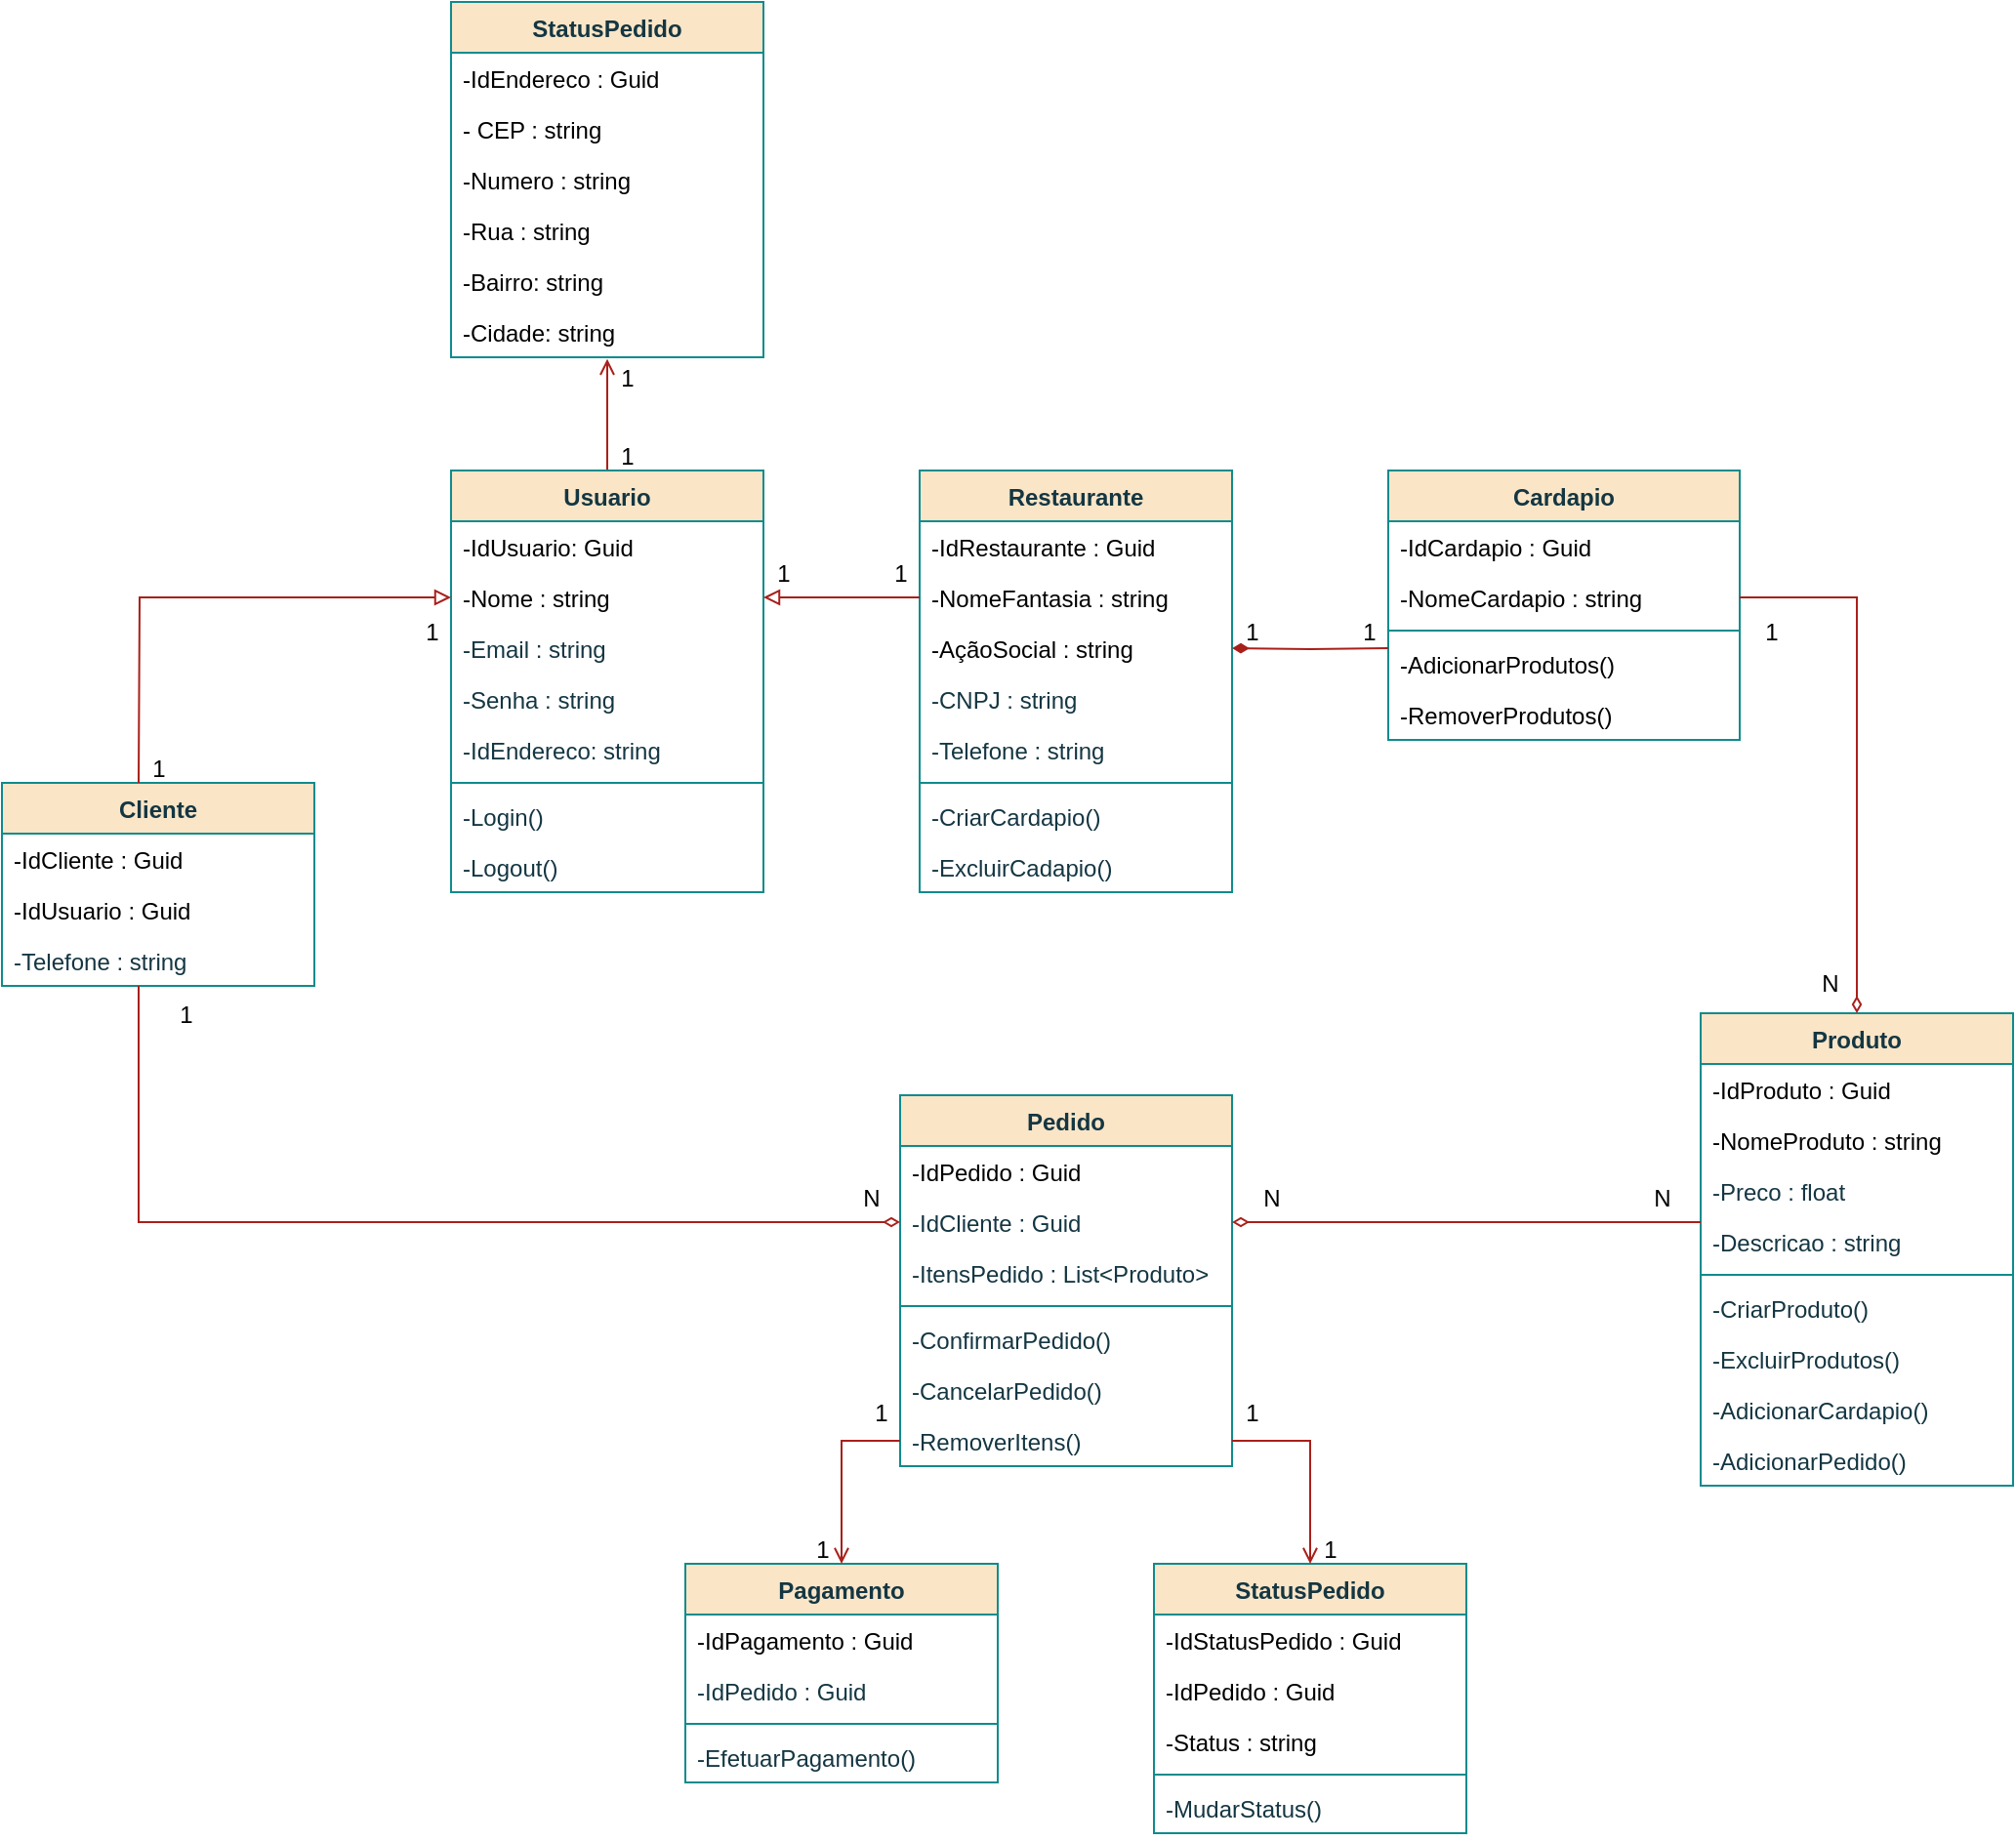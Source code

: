 <mxfile version="24.7.8" pages="2">
  <diagram id="C5RBs43oDa-KdzZeNtuy" name="Page-1">
    <mxGraphModel dx="840" dy="418" grid="1" gridSize="10" guides="1" tooltips="1" connect="1" arrows="1" fold="1" page="1" pageScale="1" pageWidth="827" pageHeight="1169" math="0" shadow="0">
      <root>
        <mxCell id="WIyWlLk6GJQsqaUBKTNV-0" />
        <mxCell id="WIyWlLk6GJQsqaUBKTNV-1" parent="WIyWlLk6GJQsqaUBKTNV-0" />
        <mxCell id="9kk04BHN79MGFnnjvDuj-112" style="edgeStyle=orthogonalEdgeStyle;rounded=0;orthogonalLoop=1;jettySize=auto;html=1;strokeColor=#A8201A;entryX=0.5;entryY=1.034;entryDx=0;entryDy=0;entryPerimeter=0;endArrow=open;endFill=0;labelBackgroundColor=none;fontColor=default;" parent="WIyWlLk6GJQsqaUBKTNV-1" source="9kk04BHN79MGFnnjvDuj-0" target="9kk04BHN79MGFnnjvDuj-108" edge="1">
          <mxGeometry relative="1" as="geometry">
            <mxPoint x="630" y="570" as="targetPoint" />
          </mxGeometry>
        </mxCell>
        <mxCell id="9kk04BHN79MGFnnjvDuj-0" value="Usuario" style="swimlane;fontStyle=1;align=center;verticalAlign=top;childLayout=stackLayout;horizontal=1;startSize=26;horizontalStack=0;resizeParent=1;resizeParentMax=0;resizeLast=0;collapsible=1;marginBottom=0;whiteSpace=wrap;html=1;labelBackgroundColor=none;fillColor=#FAE5C7;strokeColor=#0F8B8D;fontColor=#143642;" parent="WIyWlLk6GJQsqaUBKTNV-1" vertex="1">
          <mxGeometry x="550" y="620" width="160" height="216" as="geometry" />
        </mxCell>
        <mxCell id="9kk04BHN79MGFnnjvDuj-34" value="&lt;font color=&quot;#000000&quot;&gt;-IdUsuario: Guid&lt;/font&gt;" style="text;strokeColor=none;fillColor=none;align=left;verticalAlign=top;spacingLeft=4;spacingRight=4;overflow=hidden;rotatable=0;points=[[0,0.5],[1,0.5]];portConstraint=eastwest;whiteSpace=wrap;html=1;labelBackgroundColor=none;fontColor=#143642;" parent="9kk04BHN79MGFnnjvDuj-0" vertex="1">
          <mxGeometry y="26" width="160" height="26" as="geometry" />
        </mxCell>
        <mxCell id="9kk04BHN79MGFnnjvDuj-6" value="&lt;font color=&quot;#000000&quot;&gt;-Nome : string&lt;/font&gt;" style="text;strokeColor=none;fillColor=none;align=left;verticalAlign=top;spacingLeft=4;spacingRight=4;overflow=hidden;rotatable=0;points=[[0,0.5],[1,0.5]];portConstraint=eastwest;whiteSpace=wrap;html=1;labelBackgroundColor=none;fontColor=#143642;" parent="9kk04BHN79MGFnnjvDuj-0" vertex="1">
          <mxGeometry y="52" width="160" height="26" as="geometry" />
        </mxCell>
        <mxCell id="9kk04BHN79MGFnnjvDuj-5" value="-Email : string" style="text;strokeColor=none;fillColor=none;align=left;verticalAlign=top;spacingLeft=4;spacingRight=4;overflow=hidden;rotatable=0;points=[[0,0.5],[1,0.5]];portConstraint=eastwest;whiteSpace=wrap;html=1;labelBackgroundColor=none;fontColor=#143642;" parent="9kk04BHN79MGFnnjvDuj-0" vertex="1">
          <mxGeometry y="78" width="160" height="26" as="geometry" />
        </mxCell>
        <mxCell id="9kk04BHN79MGFnnjvDuj-109" value="-Senha : string" style="text;strokeColor=none;fillColor=none;align=left;verticalAlign=top;spacingLeft=4;spacingRight=4;overflow=hidden;rotatable=0;points=[[0,0.5],[1,0.5]];portConstraint=eastwest;whiteSpace=wrap;html=1;labelBackgroundColor=none;fontColor=#143642;" parent="9kk04BHN79MGFnnjvDuj-0" vertex="1">
          <mxGeometry y="104" width="160" height="26" as="geometry" />
        </mxCell>
        <mxCell id="9kk04BHN79MGFnnjvDuj-4" value="-IdEndereco: string" style="text;strokeColor=none;fillColor=none;align=left;verticalAlign=top;spacingLeft=4;spacingRight=4;overflow=hidden;rotatable=0;points=[[0,0.5],[1,0.5]];portConstraint=eastwest;whiteSpace=wrap;html=1;labelBackgroundColor=none;fontColor=#143642;" parent="9kk04BHN79MGFnnjvDuj-0" vertex="1">
          <mxGeometry y="130" width="160" height="26" as="geometry" />
        </mxCell>
        <mxCell id="9kk04BHN79MGFnnjvDuj-2" value="" style="line;strokeWidth=1;fillColor=none;align=left;verticalAlign=middle;spacingTop=-1;spacingLeft=3;spacingRight=3;rotatable=0;labelPosition=right;points=[];portConstraint=eastwest;strokeColor=#0F8B8D;labelBackgroundColor=none;fontColor=#143642;" parent="9kk04BHN79MGFnnjvDuj-0" vertex="1">
          <mxGeometry y="156" width="160" height="8" as="geometry" />
        </mxCell>
        <mxCell id="9kk04BHN79MGFnnjvDuj-3" value="-Login()&amp;nbsp;" style="text;strokeColor=none;fillColor=none;align=left;verticalAlign=top;spacingLeft=4;spacingRight=4;overflow=hidden;rotatable=0;points=[[0,0.5],[1,0.5]];portConstraint=eastwest;whiteSpace=wrap;html=1;labelBackgroundColor=none;fontColor=#143642;" parent="9kk04BHN79MGFnnjvDuj-0" vertex="1">
          <mxGeometry y="164" width="160" height="26" as="geometry" />
        </mxCell>
        <mxCell id="9kk04BHN79MGFnnjvDuj-8" value="-Logout()" style="text;strokeColor=none;fillColor=none;align=left;verticalAlign=top;spacingLeft=4;spacingRight=4;overflow=hidden;rotatable=0;points=[[0,0.5],[1,0.5]];portConstraint=eastwest;whiteSpace=wrap;html=1;labelBackgroundColor=none;fontColor=#143642;" parent="9kk04BHN79MGFnnjvDuj-0" vertex="1">
          <mxGeometry y="190" width="160" height="26" as="geometry" />
        </mxCell>
        <mxCell id="9kk04BHN79MGFnnjvDuj-9" value="Restaurante" style="swimlane;fontStyle=1;align=center;verticalAlign=top;childLayout=stackLayout;horizontal=1;startSize=26;horizontalStack=0;resizeParent=1;resizeParentMax=0;resizeLast=0;collapsible=1;marginBottom=0;whiteSpace=wrap;html=1;labelBackgroundColor=none;fillColor=#FAE5C7;strokeColor=#0F8B8D;fontColor=#143642;" parent="WIyWlLk6GJQsqaUBKTNV-1" vertex="1">
          <mxGeometry x="790" y="620" width="160" height="216" as="geometry" />
        </mxCell>
        <mxCell id="9kk04BHN79MGFnnjvDuj-35" value="&lt;font color=&quot;#000000&quot;&gt;-IdRestaurante : Guid&lt;/font&gt;" style="text;strokeColor=none;fillColor=none;align=left;verticalAlign=top;spacingLeft=4;spacingRight=4;overflow=hidden;rotatable=0;points=[[0,0.5],[1,0.5]];portConstraint=eastwest;whiteSpace=wrap;html=1;labelBackgroundColor=none;fontColor=#143642;" parent="9kk04BHN79MGFnnjvDuj-9" vertex="1">
          <mxGeometry y="26" width="160" height="26" as="geometry" />
        </mxCell>
        <mxCell id="9kk04BHN79MGFnnjvDuj-10" value="&lt;font color=&quot;#000000&quot;&gt;-NomeFantasia :&amp;nbsp;&lt;/font&gt;&lt;span style=&quot;color: rgb(0, 0, 0);&quot;&gt;string&lt;/span&gt;" style="text;strokeColor=none;fillColor=none;align=left;verticalAlign=top;spacingLeft=4;spacingRight=4;overflow=hidden;rotatable=0;points=[[0,0.5],[1,0.5]];portConstraint=eastwest;whiteSpace=wrap;html=1;labelBackgroundColor=none;fontColor=#143642;" parent="9kk04BHN79MGFnnjvDuj-9" vertex="1">
          <mxGeometry y="52" width="160" height="26" as="geometry" />
        </mxCell>
        <mxCell id="9kk04BHN79MGFnnjvDuj-17" value="&lt;font color=&quot;#000000&quot;&gt;-AçãoSocial :&amp;nbsp;&lt;/font&gt;&lt;span style=&quot;color: rgb(0, 0, 0);&quot;&gt;string&lt;/span&gt;" style="text;strokeColor=none;fillColor=none;align=left;verticalAlign=top;spacingLeft=4;spacingRight=4;overflow=hidden;rotatable=0;points=[[0,0.5],[1,0.5]];portConstraint=eastwest;whiteSpace=wrap;html=1;labelBackgroundColor=none;fontColor=#143642;" parent="9kk04BHN79MGFnnjvDuj-9" vertex="1">
          <mxGeometry y="78" width="160" height="26" as="geometry" />
        </mxCell>
        <mxCell id="9kk04BHN79MGFnnjvDuj-11" value="-CNPJ : string" style="text;strokeColor=none;fillColor=none;align=left;verticalAlign=top;spacingLeft=4;spacingRight=4;overflow=hidden;rotatable=0;points=[[0,0.5],[1,0.5]];portConstraint=eastwest;whiteSpace=wrap;html=1;labelBackgroundColor=none;fontColor=#143642;" parent="9kk04BHN79MGFnnjvDuj-9" vertex="1">
          <mxGeometry y="104" width="160" height="26" as="geometry" />
        </mxCell>
        <mxCell id="9kk04BHN79MGFnnjvDuj-13" value="-Telefone : string" style="text;strokeColor=none;fillColor=none;align=left;verticalAlign=top;spacingLeft=4;spacingRight=4;overflow=hidden;rotatable=0;points=[[0,0.5],[1,0.5]];portConstraint=eastwest;whiteSpace=wrap;html=1;labelBackgroundColor=none;fontColor=#143642;" parent="9kk04BHN79MGFnnjvDuj-9" vertex="1">
          <mxGeometry y="130" width="160" height="26" as="geometry" />
        </mxCell>
        <mxCell id="9kk04BHN79MGFnnjvDuj-81" value="" style="line;strokeWidth=1;fillColor=none;align=left;verticalAlign=middle;spacingTop=-1;spacingLeft=3;spacingRight=3;rotatable=0;labelPosition=right;points=[];portConstraint=eastwest;strokeColor=#0F8B8D;labelBackgroundColor=none;fontColor=#143642;" parent="9kk04BHN79MGFnnjvDuj-9" vertex="1">
          <mxGeometry y="156" width="160" height="8" as="geometry" />
        </mxCell>
        <mxCell id="9kk04BHN79MGFnnjvDuj-80" value="-CriarCardapio()" style="text;strokeColor=none;fillColor=none;align=left;verticalAlign=top;spacingLeft=4;spacingRight=4;overflow=hidden;rotatable=0;points=[[0,0.5],[1,0.5]];portConstraint=eastwest;whiteSpace=wrap;html=1;labelBackgroundColor=none;fontColor=#143642;" parent="9kk04BHN79MGFnnjvDuj-9" vertex="1">
          <mxGeometry y="164" width="160" height="26" as="geometry" />
        </mxCell>
        <mxCell id="9kk04BHN79MGFnnjvDuj-91" value="-ExcluirCadapio()" style="text;strokeColor=none;fillColor=none;align=left;verticalAlign=top;spacingLeft=4;spacingRight=4;overflow=hidden;rotatable=0;points=[[0,0.5],[1,0.5]];portConstraint=eastwest;whiteSpace=wrap;html=1;labelBackgroundColor=none;fontColor=#143642;" parent="9kk04BHN79MGFnnjvDuj-9" vertex="1">
          <mxGeometry y="190" width="160" height="26" as="geometry" />
        </mxCell>
        <mxCell id="9kk04BHN79MGFnnjvDuj-18" value="Cardapio" style="swimlane;fontStyle=1;align=center;verticalAlign=top;childLayout=stackLayout;horizontal=1;startSize=26;horizontalStack=0;resizeParent=1;resizeParentMax=0;resizeLast=0;collapsible=1;marginBottom=0;whiteSpace=wrap;html=1;labelBackgroundColor=none;fillColor=#FAE5C7;strokeColor=#0F8B8D;fontColor=#143642;" parent="WIyWlLk6GJQsqaUBKTNV-1" vertex="1">
          <mxGeometry x="1030" y="620" width="180" height="138" as="geometry" />
        </mxCell>
        <mxCell id="9kk04BHN79MGFnnjvDuj-19" value="&lt;font color=&quot;#000000&quot;&gt;-IdCardapio : Guid&lt;/font&gt;&lt;div&gt;&lt;font color=&quot;#000000&quot;&gt;&lt;br&gt;&lt;/font&gt;&lt;/div&gt;" style="text;strokeColor=none;fillColor=none;align=left;verticalAlign=top;spacingLeft=4;spacingRight=4;overflow=hidden;rotatable=0;points=[[0,0.5],[1,0.5]];portConstraint=eastwest;whiteSpace=wrap;html=1;labelBackgroundColor=none;fontColor=#143642;" parent="9kk04BHN79MGFnnjvDuj-18" vertex="1">
          <mxGeometry y="26" width="180" height="26" as="geometry" />
        </mxCell>
        <mxCell id="9kk04BHN79MGFnnjvDuj-90" value="&lt;div&gt;&lt;font color=&quot;#000000&quot;&gt;-NomeCardapio : string&lt;/font&gt;&lt;/div&gt;" style="text;strokeColor=none;fillColor=none;align=left;verticalAlign=top;spacingLeft=4;spacingRight=4;overflow=hidden;rotatable=0;points=[[0,0.5],[1,0.5]];portConstraint=eastwest;whiteSpace=wrap;html=1;labelBackgroundColor=none;fontColor=#143642;" parent="9kk04BHN79MGFnnjvDuj-18" vertex="1">
          <mxGeometry y="52" width="180" height="26" as="geometry" />
        </mxCell>
        <mxCell id="9kk04BHN79MGFnnjvDuj-83" value="" style="line;strokeWidth=1;fillColor=none;align=left;verticalAlign=middle;spacingTop=-1;spacingLeft=3;spacingRight=3;rotatable=0;labelPosition=right;points=[];portConstraint=eastwest;strokeColor=#0F8B8D;labelBackgroundColor=none;fontColor=#143642;" parent="9kk04BHN79MGFnnjvDuj-18" vertex="1">
          <mxGeometry y="78" width="180" height="8" as="geometry" />
        </mxCell>
        <mxCell id="9kk04BHN79MGFnnjvDuj-88" value="&lt;font color=&quot;#000000&quot;&gt;-AdicionarProdutos()&lt;/font&gt;" style="text;strokeColor=none;fillColor=none;align=left;verticalAlign=top;spacingLeft=4;spacingRight=4;overflow=hidden;rotatable=0;points=[[0,0.5],[1,0.5]];portConstraint=eastwest;whiteSpace=wrap;html=1;labelBackgroundColor=none;fontColor=#143642;" parent="9kk04BHN79MGFnnjvDuj-18" vertex="1">
          <mxGeometry y="86" width="180" height="26" as="geometry" />
        </mxCell>
        <mxCell id="9kk04BHN79MGFnnjvDuj-84" value="&lt;font color=&quot;#000000&quot;&gt;-RemoverProdutos()&lt;/font&gt;" style="text;strokeColor=none;fillColor=none;align=left;verticalAlign=top;spacingLeft=4;spacingRight=4;overflow=hidden;rotatable=0;points=[[0,0.5],[1,0.5]];portConstraint=eastwest;whiteSpace=wrap;html=1;labelBackgroundColor=none;fontColor=#143642;" parent="9kk04BHN79MGFnnjvDuj-18" vertex="1">
          <mxGeometry y="112" width="180" height="26" as="geometry" />
        </mxCell>
        <mxCell id="9kk04BHN79MGFnnjvDuj-26" value="Produto" style="swimlane;fontStyle=1;align=center;verticalAlign=top;childLayout=stackLayout;horizontal=1;startSize=26;horizontalStack=0;resizeParent=1;resizeParentMax=0;resizeLast=0;collapsible=1;marginBottom=0;whiteSpace=wrap;html=1;labelBackgroundColor=none;fillColor=#FAE5C7;strokeColor=#0F8B8D;fontColor=#143642;" parent="WIyWlLk6GJQsqaUBKTNV-1" vertex="1">
          <mxGeometry x="1190" y="898" width="160" height="242" as="geometry" />
        </mxCell>
        <mxCell id="9kk04BHN79MGFnnjvDuj-41" value="&lt;font color=&quot;#000000&quot;&gt;-IdProduto : Guid&lt;/font&gt;" style="text;strokeColor=none;fillColor=none;align=left;verticalAlign=top;spacingLeft=4;spacingRight=4;overflow=hidden;rotatable=0;points=[[0,0.5],[1,0.5]];portConstraint=eastwest;whiteSpace=wrap;html=1;labelBackgroundColor=none;fontColor=#143642;" parent="9kk04BHN79MGFnnjvDuj-26" vertex="1">
          <mxGeometry y="26" width="160" height="26" as="geometry" />
        </mxCell>
        <mxCell id="9kk04BHN79MGFnnjvDuj-27" value="&lt;font color=&quot;#000000&quot;&gt;-NomeProduto : string&lt;/font&gt;" style="text;strokeColor=none;fillColor=none;align=left;verticalAlign=top;spacingLeft=4;spacingRight=4;overflow=hidden;rotatable=0;points=[[0,0.5],[1,0.5]];portConstraint=eastwest;whiteSpace=wrap;html=1;labelBackgroundColor=none;fontColor=#143642;" parent="9kk04BHN79MGFnnjvDuj-26" vertex="1">
          <mxGeometry y="52" width="160" height="26" as="geometry" />
        </mxCell>
        <mxCell id="9kk04BHN79MGFnnjvDuj-28" value="-Preco : float" style="text;strokeColor=none;fillColor=none;align=left;verticalAlign=top;spacingLeft=4;spacingRight=4;overflow=hidden;rotatable=0;points=[[0,0.5],[1,0.5]];portConstraint=eastwest;whiteSpace=wrap;html=1;labelBackgroundColor=none;fontColor=#143642;" parent="9kk04BHN79MGFnnjvDuj-26" vertex="1">
          <mxGeometry y="78" width="160" height="26" as="geometry" />
        </mxCell>
        <mxCell id="9kk04BHN79MGFnnjvDuj-29" value="-Descricao : string" style="text;strokeColor=none;fillColor=none;align=left;verticalAlign=top;spacingLeft=4;spacingRight=4;overflow=hidden;rotatable=0;points=[[0,0.5],[1,0.5]];portConstraint=eastwest;whiteSpace=wrap;html=1;labelBackgroundColor=none;fontColor=#143642;" parent="9kk04BHN79MGFnnjvDuj-26" vertex="1">
          <mxGeometry y="104" width="160" height="26" as="geometry" />
        </mxCell>
        <mxCell id="9kk04BHN79MGFnnjvDuj-49" value="" style="line;strokeWidth=1;fillColor=none;align=left;verticalAlign=middle;spacingTop=-1;spacingLeft=3;spacingRight=3;rotatable=0;labelPosition=right;points=[];portConstraint=eastwest;strokeColor=#0F8B8D;labelBackgroundColor=none;fontColor=#143642;" parent="9kk04BHN79MGFnnjvDuj-26" vertex="1">
          <mxGeometry y="130" width="160" height="8" as="geometry" />
        </mxCell>
        <mxCell id="9kk04BHN79MGFnnjvDuj-86" value="-CriarProduto()" style="text;strokeColor=none;fillColor=none;align=left;verticalAlign=top;spacingLeft=4;spacingRight=4;overflow=hidden;rotatable=0;points=[[0,0.5],[1,0.5]];portConstraint=eastwest;whiteSpace=wrap;html=1;labelBackgroundColor=none;fontColor=#143642;" parent="9kk04BHN79MGFnnjvDuj-26" vertex="1">
          <mxGeometry y="138" width="160" height="26" as="geometry" />
        </mxCell>
        <mxCell id="9kk04BHN79MGFnnjvDuj-85" value="-ExcluirProdutos()" style="text;strokeColor=none;fillColor=none;align=left;verticalAlign=top;spacingLeft=4;spacingRight=4;overflow=hidden;rotatable=0;points=[[0,0.5],[1,0.5]];portConstraint=eastwest;whiteSpace=wrap;html=1;labelBackgroundColor=none;fontColor=#143642;" parent="9kk04BHN79MGFnnjvDuj-26" vertex="1">
          <mxGeometry y="164" width="160" height="26" as="geometry" />
        </mxCell>
        <mxCell id="9kk04BHN79MGFnnjvDuj-48" value="-AdicionarCardapio()" style="text;strokeColor=none;fillColor=none;align=left;verticalAlign=top;spacingLeft=4;spacingRight=4;overflow=hidden;rotatable=0;points=[[0,0.5],[1,0.5]];portConstraint=eastwest;whiteSpace=wrap;html=1;labelBackgroundColor=none;fontColor=#143642;" parent="9kk04BHN79MGFnnjvDuj-26" vertex="1">
          <mxGeometry y="190" width="160" height="26" as="geometry" />
        </mxCell>
        <mxCell id="9kk04BHN79MGFnnjvDuj-50" value="-AdicionarPedido()" style="text;strokeColor=none;fillColor=none;align=left;verticalAlign=top;spacingLeft=4;spacingRight=4;overflow=hidden;rotatable=0;points=[[0,0.5],[1,0.5]];portConstraint=eastwest;whiteSpace=wrap;html=1;labelBackgroundColor=none;fontColor=#143642;" parent="9kk04BHN79MGFnnjvDuj-26" vertex="1">
          <mxGeometry y="216" width="160" height="26" as="geometry" />
        </mxCell>
        <mxCell id="9kk04BHN79MGFnnjvDuj-37" value="Pedido" style="swimlane;fontStyle=1;align=center;verticalAlign=top;childLayout=stackLayout;horizontal=1;startSize=26;horizontalStack=0;resizeParent=1;resizeParentMax=0;resizeLast=0;collapsible=1;marginBottom=0;whiteSpace=wrap;html=1;labelBackgroundColor=none;fillColor=#FAE5C7;strokeColor=#0F8B8D;fontColor=#143642;" parent="WIyWlLk6GJQsqaUBKTNV-1" vertex="1">
          <mxGeometry x="780" y="940" width="170" height="190" as="geometry" />
        </mxCell>
        <mxCell id="9kk04BHN79MGFnnjvDuj-38" value="&lt;font color=&quot;#000000&quot;&gt;-IdPedido : Guid&lt;/font&gt;" style="text;strokeColor=none;fillColor=none;align=left;verticalAlign=top;spacingLeft=4;spacingRight=4;overflow=hidden;rotatable=0;points=[[0,0.5],[1,0.5]];portConstraint=eastwest;whiteSpace=wrap;html=1;labelBackgroundColor=none;fontColor=#143642;" parent="9kk04BHN79MGFnnjvDuj-37" vertex="1">
          <mxGeometry y="26" width="170" height="26" as="geometry" />
        </mxCell>
        <mxCell id="9kk04BHN79MGFnnjvDuj-39" value="-IdCliente : Guid" style="text;strokeColor=none;fillColor=none;align=left;verticalAlign=top;spacingLeft=4;spacingRight=4;overflow=hidden;rotatable=0;points=[[0,0.5],[1,0.5]];portConstraint=eastwest;whiteSpace=wrap;html=1;labelBackgroundColor=none;fontColor=#143642;" parent="9kk04BHN79MGFnnjvDuj-37" vertex="1">
          <mxGeometry y="52" width="170" height="26" as="geometry" />
        </mxCell>
        <mxCell id="9kk04BHN79MGFnnjvDuj-40" value="-ItensPedido : List&amp;lt;Produto&amp;gt;&amp;nbsp;" style="text;strokeColor=none;fillColor=none;align=left;verticalAlign=top;spacingLeft=4;spacingRight=4;overflow=hidden;rotatable=0;points=[[0,0.5],[1,0.5]];portConstraint=eastwest;whiteSpace=wrap;html=1;labelBackgroundColor=none;fontColor=#143642;" parent="9kk04BHN79MGFnnjvDuj-37" vertex="1">
          <mxGeometry y="78" width="170" height="26" as="geometry" />
        </mxCell>
        <mxCell id="9kk04BHN79MGFnnjvDuj-46" value="" style="line;strokeWidth=1;fillColor=none;align=left;verticalAlign=middle;spacingTop=-1;spacingLeft=3;spacingRight=3;rotatable=0;labelPosition=right;points=[];portConstraint=eastwest;strokeColor=#0F8B8D;labelBackgroundColor=none;fontColor=#143642;" parent="9kk04BHN79MGFnnjvDuj-37" vertex="1">
          <mxGeometry y="104" width="170" height="8" as="geometry" />
        </mxCell>
        <mxCell id="9kk04BHN79MGFnnjvDuj-45" value="-ConfirmarPedido()&lt;div&gt;&lt;br&gt;&lt;/div&gt;" style="text;strokeColor=none;fillColor=none;align=left;verticalAlign=top;spacingLeft=4;spacingRight=4;overflow=hidden;rotatable=0;points=[[0,0.5],[1,0.5]];portConstraint=eastwest;whiteSpace=wrap;html=1;labelBackgroundColor=none;fontColor=#143642;" parent="9kk04BHN79MGFnnjvDuj-37" vertex="1">
          <mxGeometry y="112" width="170" height="26" as="geometry" />
        </mxCell>
        <mxCell id="9kk04BHN79MGFnnjvDuj-47" value="-CancelarPedido()" style="text;strokeColor=none;fillColor=none;align=left;verticalAlign=top;spacingLeft=4;spacingRight=4;overflow=hidden;rotatable=0;points=[[0,0.5],[1,0.5]];portConstraint=eastwest;whiteSpace=wrap;html=1;labelBackgroundColor=none;fontColor=#143642;" parent="9kk04BHN79MGFnnjvDuj-37" vertex="1">
          <mxGeometry y="138" width="170" height="26" as="geometry" />
        </mxCell>
        <mxCell id="9kk04BHN79MGFnnjvDuj-60" value="-RemoverItens()" style="text;strokeColor=none;fillColor=none;align=left;verticalAlign=top;spacingLeft=4;spacingRight=4;overflow=hidden;rotatable=0;points=[[0,0.5],[1,0.5]];portConstraint=eastwest;whiteSpace=wrap;html=1;labelBackgroundColor=none;fontColor=#143642;" parent="9kk04BHN79MGFnnjvDuj-37" vertex="1">
          <mxGeometry y="164" width="170" height="26" as="geometry" />
        </mxCell>
        <mxCell id="9kk04BHN79MGFnnjvDuj-51" value="Cliente" style="swimlane;fontStyle=1;align=center;verticalAlign=top;childLayout=stackLayout;horizontal=1;startSize=26;horizontalStack=0;resizeParent=1;resizeParentMax=0;resizeLast=0;collapsible=1;marginBottom=0;whiteSpace=wrap;html=1;labelBackgroundColor=none;fillColor=#FAE5C7;strokeColor=#0F8B8D;fontColor=#143642;" parent="WIyWlLk6GJQsqaUBKTNV-1" vertex="1">
          <mxGeometry x="320" y="780" width="160" height="104" as="geometry" />
        </mxCell>
        <mxCell id="9kk04BHN79MGFnnjvDuj-79" value="&lt;font color=&quot;#000000&quot;&gt;-IdCliente : Guid&lt;/font&gt;" style="text;strokeColor=none;fillColor=none;align=left;verticalAlign=top;spacingLeft=4;spacingRight=4;overflow=hidden;rotatable=0;points=[[0,0.5],[1,0.5]];portConstraint=eastwest;whiteSpace=wrap;html=1;labelBackgroundColor=none;fontColor=#143642;" parent="9kk04BHN79MGFnnjvDuj-51" vertex="1">
          <mxGeometry y="26" width="160" height="26" as="geometry" />
        </mxCell>
        <mxCell id="9kk04BHN79MGFnnjvDuj-52" value="&lt;font color=&quot;#000000&quot;&gt;-IdUsuario : Guid&lt;/font&gt;" style="text;strokeColor=none;fillColor=none;align=left;verticalAlign=top;spacingLeft=4;spacingRight=4;overflow=hidden;rotatable=0;points=[[0,0.5],[1,0.5]];portConstraint=eastwest;whiteSpace=wrap;html=1;labelBackgroundColor=none;fontColor=#143642;" parent="9kk04BHN79MGFnnjvDuj-51" vertex="1">
          <mxGeometry y="52" width="160" height="26" as="geometry" />
        </mxCell>
        <mxCell id="9kk04BHN79MGFnnjvDuj-54" value="-Telefone : string" style="text;strokeColor=none;fillColor=none;align=left;verticalAlign=top;spacingLeft=4;spacingRight=4;overflow=hidden;rotatable=0;points=[[0,0.5],[1,0.5]];portConstraint=eastwest;whiteSpace=wrap;html=1;labelBackgroundColor=none;fontColor=#143642;" parent="9kk04BHN79MGFnnjvDuj-51" vertex="1">
          <mxGeometry y="78" width="160" height="26" as="geometry" />
        </mxCell>
        <mxCell id="9kk04BHN79MGFnnjvDuj-61" value="Pagamento" style="swimlane;fontStyle=1;align=center;verticalAlign=top;childLayout=stackLayout;horizontal=1;startSize=26;horizontalStack=0;resizeParent=1;resizeParentMax=0;resizeLast=0;collapsible=1;marginBottom=0;whiteSpace=wrap;html=1;labelBackgroundColor=none;fillColor=#FAE5C7;strokeColor=#0F8B8D;fontColor=#143642;" parent="WIyWlLk6GJQsqaUBKTNV-1" vertex="1">
          <mxGeometry x="670" y="1180" width="160" height="112" as="geometry" />
        </mxCell>
        <mxCell id="9kk04BHN79MGFnnjvDuj-62" value="&lt;font color=&quot;#000000&quot;&gt;-IdPagamento : Guid&lt;/font&gt;" style="text;strokeColor=none;fillColor=none;align=left;verticalAlign=top;spacingLeft=4;spacingRight=4;overflow=hidden;rotatable=0;points=[[0,0.5],[1,0.5]];portConstraint=eastwest;whiteSpace=wrap;html=1;labelBackgroundColor=none;fontColor=#143642;" parent="9kk04BHN79MGFnnjvDuj-61" vertex="1">
          <mxGeometry y="26" width="160" height="26" as="geometry" />
        </mxCell>
        <mxCell id="9kk04BHN79MGFnnjvDuj-63" value="-IdPedido : Guid" style="text;strokeColor=none;fillColor=none;align=left;verticalAlign=top;spacingLeft=4;spacingRight=4;overflow=hidden;rotatable=0;points=[[0,0.5],[1,0.5]];portConstraint=eastwest;whiteSpace=wrap;html=1;labelBackgroundColor=none;fontColor=#143642;" parent="9kk04BHN79MGFnnjvDuj-61" vertex="1">
          <mxGeometry y="52" width="160" height="26" as="geometry" />
        </mxCell>
        <mxCell id="9kk04BHN79MGFnnjvDuj-65" value="" style="line;strokeWidth=1;fillColor=none;align=left;verticalAlign=middle;spacingTop=-1;spacingLeft=3;spacingRight=3;rotatable=0;labelPosition=right;points=[];portConstraint=eastwest;strokeColor=#0F8B8D;labelBackgroundColor=none;fontColor=#143642;" parent="9kk04BHN79MGFnnjvDuj-61" vertex="1">
          <mxGeometry y="78" width="160" height="8" as="geometry" />
        </mxCell>
        <mxCell id="9kk04BHN79MGFnnjvDuj-66" value="-EfetuarPagamento()" style="text;strokeColor=none;fillColor=none;align=left;verticalAlign=top;spacingLeft=4;spacingRight=4;overflow=hidden;rotatable=0;points=[[0,0.5],[1,0.5]];portConstraint=eastwest;whiteSpace=wrap;html=1;labelBackgroundColor=none;fontColor=#143642;" parent="9kk04BHN79MGFnnjvDuj-61" vertex="1">
          <mxGeometry y="86" width="160" height="26" as="geometry" />
        </mxCell>
        <mxCell id="9kk04BHN79MGFnnjvDuj-69" value="StatusPedido" style="swimlane;fontStyle=1;align=center;verticalAlign=top;childLayout=stackLayout;horizontal=1;startSize=26;horizontalStack=0;resizeParent=1;resizeParentMax=0;resizeLast=0;collapsible=1;marginBottom=0;whiteSpace=wrap;html=1;labelBackgroundColor=none;fillColor=#FAE5C7;strokeColor=#0F8B8D;fontColor=#143642;" parent="WIyWlLk6GJQsqaUBKTNV-1" vertex="1">
          <mxGeometry x="910" y="1180" width="160" height="138" as="geometry" />
        </mxCell>
        <mxCell id="9kk04BHN79MGFnnjvDuj-70" value="&lt;font color=&quot;#000000&quot;&gt;-IdStatusPedido : Guid&lt;/font&gt;" style="text;strokeColor=none;fillColor=none;align=left;verticalAlign=top;spacingLeft=4;spacingRight=4;overflow=hidden;rotatable=0;points=[[0,0.5],[1,0.5]];portConstraint=eastwest;whiteSpace=wrap;html=1;labelBackgroundColor=none;fontColor=#143642;" parent="9kk04BHN79MGFnnjvDuj-69" vertex="1">
          <mxGeometry y="26" width="160" height="26" as="geometry" />
        </mxCell>
        <mxCell id="9kk04BHN79MGFnnjvDuj-71" value="&lt;font color=&quot;#000000&quot;&gt;-IdPedido : Guid&lt;/font&gt;" style="text;strokeColor=none;fillColor=none;align=left;verticalAlign=top;spacingLeft=4;spacingRight=4;overflow=hidden;rotatable=0;points=[[0,0.5],[1,0.5]];portConstraint=eastwest;whiteSpace=wrap;html=1;labelBackgroundColor=none;fontColor=#143642;" parent="9kk04BHN79MGFnnjvDuj-69" vertex="1">
          <mxGeometry y="52" width="160" height="26" as="geometry" />
        </mxCell>
        <mxCell id="9kk04BHN79MGFnnjvDuj-77" value="&lt;font color=&quot;#000000&quot;&gt;-Status : string&lt;/font&gt;" style="text;strokeColor=none;fillColor=none;align=left;verticalAlign=top;spacingLeft=4;spacingRight=4;overflow=hidden;rotatable=0;points=[[0,0.5],[1,0.5]];portConstraint=eastwest;whiteSpace=wrap;html=1;labelBackgroundColor=none;fontColor=#143642;" parent="9kk04BHN79MGFnnjvDuj-69" vertex="1">
          <mxGeometry y="78" width="160" height="26" as="geometry" />
        </mxCell>
        <mxCell id="9kk04BHN79MGFnnjvDuj-74" value="" style="line;strokeWidth=1;fillColor=none;align=left;verticalAlign=middle;spacingTop=-1;spacingLeft=3;spacingRight=3;rotatable=0;labelPosition=right;points=[];portConstraint=eastwest;strokeColor=#0F8B8D;labelBackgroundColor=none;fontColor=#143642;" parent="9kk04BHN79MGFnnjvDuj-69" vertex="1">
          <mxGeometry y="104" width="160" height="8" as="geometry" />
        </mxCell>
        <mxCell id="9kk04BHN79MGFnnjvDuj-76" value="-MudarStatus()" style="text;strokeColor=none;fillColor=none;align=left;verticalAlign=top;spacingLeft=4;spacingRight=4;overflow=hidden;rotatable=0;points=[[0,0.5],[1,0.5]];portConstraint=eastwest;whiteSpace=wrap;html=1;labelBackgroundColor=none;fontColor=#143642;" parent="9kk04BHN79MGFnnjvDuj-69" vertex="1">
          <mxGeometry y="112" width="160" height="26" as="geometry" />
        </mxCell>
        <mxCell id="9kk04BHN79MGFnnjvDuj-92" style="edgeStyle=orthogonalEdgeStyle;rounded=0;orthogonalLoop=1;jettySize=auto;html=1;entryX=0;entryY=0.5;entryDx=0;entryDy=0;strokeColor=#A8201A;endArrow=block;endFill=0;exitX=0.5;exitY=0;exitDx=0;exitDy=0;labelBackgroundColor=none;fontColor=default;" parent="WIyWlLk6GJQsqaUBKTNV-1" target="9kk04BHN79MGFnnjvDuj-6" edge="1">
          <mxGeometry relative="1" as="geometry">
            <mxPoint x="390" y="780" as="sourcePoint" />
          </mxGeometry>
        </mxCell>
        <mxCell id="9kk04BHN79MGFnnjvDuj-93" style="edgeStyle=orthogonalEdgeStyle;rounded=0;orthogonalLoop=1;jettySize=auto;html=1;entryX=1;entryY=0.5;entryDx=0;entryDy=0;strokeColor=#A8201A;endArrow=block;endFill=0;labelBackgroundColor=none;fontColor=default;" parent="WIyWlLk6GJQsqaUBKTNV-1" source="9kk04BHN79MGFnnjvDuj-10" target="9kk04BHN79MGFnnjvDuj-6" edge="1">
          <mxGeometry relative="1" as="geometry" />
        </mxCell>
        <mxCell id="9kk04BHN79MGFnnjvDuj-96" style="edgeStyle=orthogonalEdgeStyle;rounded=0;orthogonalLoop=1;jettySize=auto;html=1;entryX=0.5;entryY=0;entryDx=0;entryDy=0;strokeColor=#A8201A;endArrow=diamondThin;endFill=0;labelBackgroundColor=none;fontColor=default;" parent="WIyWlLk6GJQsqaUBKTNV-1" source="9kk04BHN79MGFnnjvDuj-90" target="9kk04BHN79MGFnnjvDuj-26" edge="1">
          <mxGeometry relative="1" as="geometry" />
        </mxCell>
        <mxCell id="9kk04BHN79MGFnnjvDuj-98" style="edgeStyle=orthogonalEdgeStyle;rounded=0;orthogonalLoop=1;jettySize=auto;html=1;entryX=1;entryY=0.5;entryDx=0;entryDy=0;strokeColor=#A8201A;endArrow=diamondThin;endFill=0;labelBackgroundColor=none;fontColor=default;" parent="WIyWlLk6GJQsqaUBKTNV-1" source="9kk04BHN79MGFnnjvDuj-29" target="9kk04BHN79MGFnnjvDuj-39" edge="1">
          <mxGeometry relative="1" as="geometry">
            <Array as="points">
              <mxPoint x="1120" y="1005" />
              <mxPoint x="1120" y="1005" />
            </Array>
          </mxGeometry>
        </mxCell>
        <mxCell id="9kk04BHN79MGFnnjvDuj-99" value="StatusPedido" style="swimlane;fontStyle=1;align=center;verticalAlign=top;childLayout=stackLayout;horizontal=1;startSize=26;horizontalStack=0;resizeParent=1;resizeParentMax=0;resizeLast=0;collapsible=1;marginBottom=0;whiteSpace=wrap;html=1;labelBackgroundColor=none;fillColor=#FAE5C7;strokeColor=#0F8B8D;fontColor=#143642;" parent="WIyWlLk6GJQsqaUBKTNV-1" vertex="1">
          <mxGeometry x="550" y="380" width="160" height="182" as="geometry" />
        </mxCell>
        <mxCell id="9kk04BHN79MGFnnjvDuj-100" value="&lt;font color=&quot;#000000&quot;&gt;-IdEndereco : Guid&lt;/font&gt;" style="text;strokeColor=none;fillColor=none;align=left;verticalAlign=top;spacingLeft=4;spacingRight=4;overflow=hidden;rotatable=0;points=[[0,0.5],[1,0.5]];portConstraint=eastwest;whiteSpace=wrap;html=1;labelBackgroundColor=none;fontColor=#143642;" parent="9kk04BHN79MGFnnjvDuj-99" vertex="1">
          <mxGeometry y="26" width="160" height="26" as="geometry" />
        </mxCell>
        <mxCell id="9kk04BHN79MGFnnjvDuj-101" value="&lt;font color=&quot;#000000&quot;&gt;- CEP : string&lt;/font&gt;" style="text;strokeColor=none;fillColor=none;align=left;verticalAlign=top;spacingLeft=4;spacingRight=4;overflow=hidden;rotatable=0;points=[[0,0.5],[1,0.5]];portConstraint=eastwest;whiteSpace=wrap;html=1;labelBackgroundColor=none;fontColor=#143642;" parent="9kk04BHN79MGFnnjvDuj-99" vertex="1">
          <mxGeometry y="52" width="160" height="26" as="geometry" />
        </mxCell>
        <mxCell id="9kk04BHN79MGFnnjvDuj-102" value="&lt;font color=&quot;#000000&quot;&gt;-Numero : string&lt;/font&gt;" style="text;strokeColor=none;fillColor=none;align=left;verticalAlign=top;spacingLeft=4;spacingRight=4;overflow=hidden;rotatable=0;points=[[0,0.5],[1,0.5]];portConstraint=eastwest;whiteSpace=wrap;html=1;labelBackgroundColor=none;fontColor=#143642;" parent="9kk04BHN79MGFnnjvDuj-99" vertex="1">
          <mxGeometry y="78" width="160" height="26" as="geometry" />
        </mxCell>
        <mxCell id="9kk04BHN79MGFnnjvDuj-106" value="&lt;font color=&quot;#000000&quot;&gt;-Rua : string&lt;/font&gt;&lt;span style=&quot;color: rgba(0, 0, 0, 0); font-family: monospace; font-size: 0px; text-wrap: nowrap;&quot;&gt;%3CmxGraphModel%3E%3Croot%3E%3CmxCell%20id%3D%220%22%2F%3E%3CmxCell%20id%3D%221%22%20parent%3D%220%22%2F%3E%3CmxCell%20id%3D%222%22%20value%3D%22%26lt%3Bfont%20color%3D%26quot%3B%23000000%26quot%3B%26gt%3B-Numero%20%3A%20string%26lt%3B%2Ffont%26gt%3B%22%20style%3D%22text%3BstrokeColor%3Dnone%3BfillColor%3Dnone%3Balign%3Dleft%3BverticalAlign%3Dtop%3BspacingLeft%3D4%3BspacingRight%3D4%3Boverflow%3Dhidden%3Brotatable%3D0%3Bpoints%3D%5B%5B0%2C0.5%5D%2C%5B1%2C0.5%5D%5D%3BportConstraint%3Deastwest%3BwhiteSpace%3Dwrap%3Bhtml%3D1%3BlabelBackgroundColor%3Dnone%3BfontColor%3D%23EEEEEE%3B%22%20vertex%3D%221%22%20parent%3D%221%22%3E%3CmxGeometry%20x%3D%22240%22%20y%3D%22578%22%20width%3D%22160%22%20height%3D%2226%22%20as%3D%22geometry%22%2F%3E%3C%2FmxCell%3E%3C%2Froot%3E%3C%2FmxGraphModel%3E&lt;/span&gt;" style="text;strokeColor=none;fillColor=none;align=left;verticalAlign=top;spacingLeft=4;spacingRight=4;overflow=hidden;rotatable=0;points=[[0,0.5],[1,0.5]];portConstraint=eastwest;whiteSpace=wrap;html=1;labelBackgroundColor=none;fontColor=#143642;" parent="9kk04BHN79MGFnnjvDuj-99" vertex="1">
          <mxGeometry y="104" width="160" height="26" as="geometry" />
        </mxCell>
        <mxCell id="9kk04BHN79MGFnnjvDuj-107" value="&lt;font color=&quot;#000000&quot;&gt;-Bairro: string&lt;/font&gt;&lt;span style=&quot;color: rgba(0, 0, 0, 0); font-family: monospace; font-size: 0px; text-wrap: nowrap;&quot;&gt;%3CmxGraphModel%3E%3Croot%3E%3CmxCell%20id%3D%220%22%2F%3E%3CmxCell%20id%3D%221%22%20parent%3D%220%22%2F%3E%3CmxCell%20id%3D%222%22%20value%3D%22%26lt%3Bfont%20color%3D%26quot%3B%23000000%26quot%3B%26gt%3B-Numero%20%3A%20string%26lt%3B%2Ffont%26gt%3B%22%20style%3D%22text%3BstrokeColor%3Dnone%3BfillColor%3Dnone%3Balign%3Dleft%3BverticalAlign%3Dtop%3BspacingLeft%3D4%3BspacingRight%3D4%3Boverflow%3Dhidden%3Brotatable%3D0%3Bpoints%3D%5B%5B0%2C0.5%5D%2C%5B1%2C0.5%5D%5D%3BportConstraint%3Deastwest%3BwhiteSpace%3Dwrap%3Bhtml%3D1%3BlabelBackgroundColor%3Dnone%3BfontColor%3D%23EEEEEE%3B%22%20vertex%3D%221%22%20parent%3D%221%22%3E%3CmxGeometry%20x%3D%22240%22%20y%3D%22578%22%20width%3D%22160%22%20height%3D%2226%22%20as%3D%22geometry%22%2F%3E%3C%2FmxCell%3E%3C%2Froot%3E%3C%2FmxGraphModel%3E&lt;/span&gt;" style="text;strokeColor=none;fillColor=none;align=left;verticalAlign=top;spacingLeft=4;spacingRight=4;overflow=hidden;rotatable=0;points=[[0,0.5],[1,0.5]];portConstraint=eastwest;whiteSpace=wrap;html=1;labelBackgroundColor=none;fontColor=#143642;" parent="9kk04BHN79MGFnnjvDuj-99" vertex="1">
          <mxGeometry y="130" width="160" height="26" as="geometry" />
        </mxCell>
        <mxCell id="9kk04BHN79MGFnnjvDuj-108" value="&lt;font color=&quot;#000000&quot;&gt;-Cidade: string&lt;/font&gt;&lt;span style=&quot;color: rgba(0, 0, 0, 0); font-family: monospace; font-size: 0px; text-wrap: nowrap;&quot;&gt;%3CmxGraphModel%3E%3Croot%3E%3CmxCell%20id%3D%220%22%2F%3E%3CmxCell%20id%3D%221%22%20parent%3D%220%22%2F%3E%3CmxCell%20id%3D%222%22%20value%3D%22%26lt%3Bfont%20color%3D%26quot%3B%23000000%26quot%3B%26gt%3B-Numero%20%3A%20string%26lt%3B%2Ffont%26gt%3B%22%20style%3D%22text%3BstrokeColor%3Dnone%3BfillColor%3Dnone%3Balign%3Dleft%3BverticalAlign%3Dtop%3BspacingLeft%3D4%3BspacingRight%3D4%3Boverflow%3Dhidden%3Brotatable%3D0%3Bpoints%3D%5B%5B0%2C0.5%5D%2C%5B1%2C0.5%5D%5D%3BportConstraint%3Deastwest%3BwhiteSpace%3Dwrap%3Bhtml%3D1%3BlabelBackgroundColor%3Dnone%3BfontColor%3D%23EEEEEE%3B%22%20vertex%3D%221%22%20parent%3D%221%22%3E%3CmxGeometry%20x%3D%22240%22%20y%3D%22578%22%20width%3D%22160%22%20height%3D%2226%22%20as%3D%22geometry%22%2F%3E%3C%2FmxCell%3E%3C%2Froot%3E%3C%2FmxGraphModel%3E&lt;/span&gt;" style="text;strokeColor=none;fillColor=none;align=left;verticalAlign=top;spacingLeft=4;spacingRight=4;overflow=hidden;rotatable=0;points=[[0,0.5],[1,0.5]];portConstraint=eastwest;whiteSpace=wrap;html=1;labelBackgroundColor=none;fontColor=#143642;" parent="9kk04BHN79MGFnnjvDuj-99" vertex="1">
          <mxGeometry y="156" width="160" height="26" as="geometry" />
        </mxCell>
        <mxCell id="9kk04BHN79MGFnnjvDuj-113" style="edgeStyle=orthogonalEdgeStyle;rounded=0;orthogonalLoop=1;jettySize=auto;html=1;entryX=0;entryY=0.5;entryDx=0;entryDy=0;strokeColor=#A8201A;endArrow=diamondThin;endFill=0;labelBackgroundColor=none;fontColor=default;" parent="WIyWlLk6GJQsqaUBKTNV-1" target="9kk04BHN79MGFnnjvDuj-39" edge="1">
          <mxGeometry relative="1" as="geometry">
            <Array as="points">
              <mxPoint x="390" y="1005" />
            </Array>
            <mxPoint x="390" y="884" as="sourcePoint" />
          </mxGeometry>
        </mxCell>
        <mxCell id="9kk04BHN79MGFnnjvDuj-114" style="edgeStyle=orthogonalEdgeStyle;rounded=0;orthogonalLoop=1;jettySize=auto;html=1;entryX=1;entryY=0.5;entryDx=0;entryDy=0;strokeColor=#A8201A;endArrow=diamondThin;endFill=1;labelBackgroundColor=none;fontColor=default;" parent="WIyWlLk6GJQsqaUBKTNV-1" target="9kk04BHN79MGFnnjvDuj-17" edge="1">
          <mxGeometry relative="1" as="geometry">
            <mxPoint x="1030" y="711" as="sourcePoint" />
          </mxGeometry>
        </mxCell>
        <mxCell id="9kk04BHN79MGFnnjvDuj-185" style="edgeStyle=orthogonalEdgeStyle;rounded=0;orthogonalLoop=1;jettySize=auto;html=1;entryX=0.5;entryY=0;entryDx=0;entryDy=0;strokeColor=#A8201A;fontColor=#143642;fillColor=#FAE5C7;endArrow=open;endFill=0;" parent="WIyWlLk6GJQsqaUBKTNV-1" source="9kk04BHN79MGFnnjvDuj-60" target="9kk04BHN79MGFnnjvDuj-61" edge="1">
          <mxGeometry relative="1" as="geometry" />
        </mxCell>
        <mxCell id="9kk04BHN79MGFnnjvDuj-186" style="edgeStyle=orthogonalEdgeStyle;rounded=0;orthogonalLoop=1;jettySize=auto;html=1;entryX=0.5;entryY=0;entryDx=0;entryDy=0;strokeColor=#A8201A;fontColor=#143642;fillColor=#FAE5C7;endArrow=open;endFill=0;" parent="WIyWlLk6GJQsqaUBKTNV-1" source="9kk04BHN79MGFnnjvDuj-60" target="9kk04BHN79MGFnnjvDuj-69" edge="1">
          <mxGeometry relative="1" as="geometry" />
        </mxCell>
        <mxCell id="NILAnuB_Ee4UaEPTo9tB-0" value="1" style="text;html=1;align=center;verticalAlign=middle;resizable=0;points=[];autosize=1;strokeColor=none;fillColor=none;" vertex="1" parent="WIyWlLk6GJQsqaUBKTNV-1">
          <mxGeometry x="399" y="884" width="30" height="30" as="geometry" />
        </mxCell>
        <mxCell id="NILAnuB_Ee4UaEPTo9tB-1" value="N" style="text;html=1;align=center;verticalAlign=middle;resizable=0;points=[];autosize=1;strokeColor=none;fillColor=none;" vertex="1" parent="WIyWlLk6GJQsqaUBKTNV-1">
          <mxGeometry x="750" y="978" width="30" height="30" as="geometry" />
        </mxCell>
        <mxCell id="NILAnuB_Ee4UaEPTo9tB-2" value="N" style="text;html=1;align=center;verticalAlign=middle;resizable=0;points=[];autosize=1;strokeColor=none;fillColor=none;" vertex="1" parent="WIyWlLk6GJQsqaUBKTNV-1">
          <mxGeometry x="1155" y="978" width="30" height="30" as="geometry" />
        </mxCell>
        <mxCell id="NILAnuB_Ee4UaEPTo9tB-3" value="N" style="text;html=1;align=center;verticalAlign=middle;resizable=0;points=[];autosize=1;strokeColor=none;fillColor=none;" vertex="1" parent="WIyWlLk6GJQsqaUBKTNV-1">
          <mxGeometry x="955" y="978" width="30" height="30" as="geometry" />
        </mxCell>
        <mxCell id="NILAnuB_Ee4UaEPTo9tB-22" value="1" style="text;html=1;align=center;verticalAlign=middle;resizable=0;points=[];autosize=1;strokeColor=none;fillColor=none;" vertex="1" parent="WIyWlLk6GJQsqaUBKTNV-1">
          <mxGeometry x="385" y="758" width="30" height="30" as="geometry" />
        </mxCell>
        <mxCell id="NILAnuB_Ee4UaEPTo9tB-23" value="1" style="text;html=1;align=center;verticalAlign=middle;resizable=0;points=[];autosize=1;strokeColor=none;fillColor=none;" vertex="1" parent="WIyWlLk6GJQsqaUBKTNV-1">
          <mxGeometry x="525" y="688" width="30" height="30" as="geometry" />
        </mxCell>
        <mxCell id="NILAnuB_Ee4UaEPTo9tB-24" value="1" style="text;html=1;align=center;verticalAlign=middle;resizable=0;points=[];autosize=1;strokeColor=none;fillColor=none;" vertex="1" parent="WIyWlLk6GJQsqaUBKTNV-1">
          <mxGeometry x="705" y="658" width="30" height="30" as="geometry" />
        </mxCell>
        <mxCell id="NILAnuB_Ee4UaEPTo9tB-25" value="1" style="text;html=1;align=center;verticalAlign=middle;resizable=0;points=[];autosize=1;strokeColor=none;fillColor=none;" vertex="1" parent="WIyWlLk6GJQsqaUBKTNV-1">
          <mxGeometry x="765" y="658" width="30" height="30" as="geometry" />
        </mxCell>
        <mxCell id="NILAnuB_Ee4UaEPTo9tB-26" value="1" style="text;html=1;align=center;verticalAlign=middle;resizable=0;points=[];autosize=1;strokeColor=none;fillColor=none;" vertex="1" parent="WIyWlLk6GJQsqaUBKTNV-1">
          <mxGeometry x="945" y="688" width="30" height="30" as="geometry" />
        </mxCell>
        <mxCell id="NILAnuB_Ee4UaEPTo9tB-27" value="1" style="text;html=1;align=center;verticalAlign=middle;resizable=0;points=[];autosize=1;strokeColor=none;fillColor=none;" vertex="1" parent="WIyWlLk6GJQsqaUBKTNV-1">
          <mxGeometry x="1005" y="688" width="30" height="30" as="geometry" />
        </mxCell>
        <mxCell id="NILAnuB_Ee4UaEPTo9tB-28" value="1" style="text;html=1;align=center;verticalAlign=middle;resizable=0;points=[];autosize=1;strokeColor=none;fillColor=none;" vertex="1" parent="WIyWlLk6GJQsqaUBKTNV-1">
          <mxGeometry x="625" y="598" width="30" height="30" as="geometry" />
        </mxCell>
        <mxCell id="NILAnuB_Ee4UaEPTo9tB-29" value="1" style="text;html=1;align=center;verticalAlign=middle;resizable=0;points=[];autosize=1;strokeColor=none;fillColor=none;" vertex="1" parent="WIyWlLk6GJQsqaUBKTNV-1">
          <mxGeometry x="625" y="558" width="30" height="30" as="geometry" />
        </mxCell>
        <mxCell id="NILAnuB_Ee4UaEPTo9tB-30" value="1" style="text;html=1;align=center;verticalAlign=middle;resizable=0;points=[];autosize=1;strokeColor=none;fillColor=none;" vertex="1" parent="WIyWlLk6GJQsqaUBKTNV-1">
          <mxGeometry x="725" y="1158" width="30" height="30" as="geometry" />
        </mxCell>
        <mxCell id="NILAnuB_Ee4UaEPTo9tB-31" value="1" style="text;html=1;align=center;verticalAlign=middle;resizable=0;points=[];autosize=1;strokeColor=none;fillColor=none;" vertex="1" parent="WIyWlLk6GJQsqaUBKTNV-1">
          <mxGeometry x="755" y="1088" width="30" height="30" as="geometry" />
        </mxCell>
        <mxCell id="NILAnuB_Ee4UaEPTo9tB-32" value="1" style="text;html=1;align=center;verticalAlign=middle;resizable=0;points=[];autosize=1;strokeColor=none;fillColor=none;" vertex="1" parent="WIyWlLk6GJQsqaUBKTNV-1">
          <mxGeometry x="945" y="1088" width="30" height="30" as="geometry" />
        </mxCell>
        <mxCell id="NILAnuB_Ee4UaEPTo9tB-33" value="1" style="text;html=1;align=center;verticalAlign=middle;resizable=0;points=[];autosize=1;strokeColor=none;fillColor=none;" vertex="1" parent="WIyWlLk6GJQsqaUBKTNV-1">
          <mxGeometry x="985" y="1158" width="30" height="30" as="geometry" />
        </mxCell>
        <mxCell id="NILAnuB_Ee4UaEPTo9tB-34" value="1" style="text;html=1;align=center;verticalAlign=middle;resizable=0;points=[];autosize=1;strokeColor=none;fillColor=none;" vertex="1" parent="WIyWlLk6GJQsqaUBKTNV-1">
          <mxGeometry x="1211" y="688" width="30" height="30" as="geometry" />
        </mxCell>
        <mxCell id="NILAnuB_Ee4UaEPTo9tB-35" value="N" style="text;html=1;align=center;verticalAlign=middle;resizable=0;points=[];autosize=1;strokeColor=none;fillColor=none;" vertex="1" parent="WIyWlLk6GJQsqaUBKTNV-1">
          <mxGeometry x="1241" y="868" width="30" height="30" as="geometry" />
        </mxCell>
      </root>
    </mxGraphModel>
  </diagram>
  <diagram id="v_GltFnjY0Fk966yREfW" name="Página-2">
    <mxGraphModel dx="1798" dy="1305" grid="1" gridSize="10" guides="1" tooltips="1" connect="1" arrows="1" fold="1" page="1" pageScale="1" pageWidth="827" pageHeight="1169" math="0" shadow="0">
      <root>
        <mxCell id="0" />
        <mxCell id="1" parent="0" />
        <mxCell id="ke80fC5E51nfK1Cmz55Z-1" value="Endereco" style="shape=table;startSize=30;container=1;collapsible=1;childLayout=tableLayout;fixedRows=1;rowLines=0;fontStyle=1;align=center;resizeLast=1;html=1;strokeColor=#0F8B8D;fontColor=#143642;fillColor=#FAE5C7;labelBackgroundColor=none;" vertex="1" parent="1">
          <mxGeometry x="1220" y="250" width="220" height="210" as="geometry" />
        </mxCell>
        <mxCell id="ke80fC5E51nfK1Cmz55Z-2" value="" style="shape=tableRow;horizontal=0;startSize=0;swimlaneHead=0;swimlaneBody=0;fillColor=none;collapsible=0;dropTarget=0;points=[[0,0.5],[1,0.5]];portConstraint=eastwest;top=0;left=0;right=0;bottom=1;strokeColor=#0F8B8D;fontColor=#143642;labelBackgroundColor=none;" vertex="1" parent="ke80fC5E51nfK1Cmz55Z-1">
          <mxGeometry y="30" width="220" height="30" as="geometry" />
        </mxCell>
        <mxCell id="ke80fC5E51nfK1Cmz55Z-3" value="PK" style="shape=partialRectangle;connectable=0;fillColor=none;top=0;left=0;bottom=0;right=0;fontStyle=1;overflow=hidden;whiteSpace=wrap;html=1;strokeColor=#0F8B8D;fontColor=#143642;labelBackgroundColor=none;" vertex="1" parent="ke80fC5E51nfK1Cmz55Z-2">
          <mxGeometry width="30" height="30" as="geometry">
            <mxRectangle width="30" height="30" as="alternateBounds" />
          </mxGeometry>
        </mxCell>
        <mxCell id="ke80fC5E51nfK1Cmz55Z-4" value="IdEndereco : UniqueIdentifier" style="shape=partialRectangle;connectable=0;fillColor=none;top=0;left=0;bottom=0;right=0;align=left;spacingLeft=6;fontStyle=5;overflow=hidden;whiteSpace=wrap;html=1;strokeColor=#0F8B8D;fontColor=#143642;labelBackgroundColor=none;" vertex="1" parent="ke80fC5E51nfK1Cmz55Z-2">
          <mxGeometry x="30" width="190" height="30" as="geometry">
            <mxRectangle width="190" height="30" as="alternateBounds" />
          </mxGeometry>
        </mxCell>
        <mxCell id="ke80fC5E51nfK1Cmz55Z-5" value="" style="shape=tableRow;horizontal=0;startSize=0;swimlaneHead=0;swimlaneBody=0;fillColor=none;collapsible=0;dropTarget=0;points=[[0,0.5],[1,0.5]];portConstraint=eastwest;top=0;left=0;right=0;bottom=0;strokeColor=#0F8B8D;fontColor=#143642;labelBackgroundColor=none;" vertex="1" parent="ke80fC5E51nfK1Cmz55Z-1">
          <mxGeometry y="60" width="220" height="30" as="geometry" />
        </mxCell>
        <mxCell id="ke80fC5E51nfK1Cmz55Z-6" value="" style="shape=partialRectangle;connectable=0;fillColor=none;top=0;left=0;bottom=0;right=0;editable=1;overflow=hidden;whiteSpace=wrap;html=1;strokeColor=#0F8B8D;fontColor=#143642;labelBackgroundColor=none;" vertex="1" parent="ke80fC5E51nfK1Cmz55Z-5">
          <mxGeometry width="30" height="30" as="geometry">
            <mxRectangle width="30" height="30" as="alternateBounds" />
          </mxGeometry>
        </mxCell>
        <mxCell id="ke80fC5E51nfK1Cmz55Z-7" value="&lt;span style=&quot;color: rgb(0, 0, 0);&quot;&gt;CEP : Varchar(256)&lt;/span&gt;" style="shape=partialRectangle;connectable=0;fillColor=none;top=0;left=0;bottom=0;right=0;align=left;spacingLeft=6;overflow=hidden;whiteSpace=wrap;html=1;strokeColor=#0F8B8D;fontColor=#143642;labelBackgroundColor=none;" vertex="1" parent="ke80fC5E51nfK1Cmz55Z-5">
          <mxGeometry x="30" width="190" height="30" as="geometry">
            <mxRectangle width="190" height="30" as="alternateBounds" />
          </mxGeometry>
        </mxCell>
        <mxCell id="ke80fC5E51nfK1Cmz55Z-8" value="" style="shape=tableRow;horizontal=0;startSize=0;swimlaneHead=0;swimlaneBody=0;fillColor=none;collapsible=0;dropTarget=0;points=[[0,0.5],[1,0.5]];portConstraint=eastwest;top=0;left=0;right=0;bottom=0;strokeColor=#0F8B8D;fontColor=#143642;labelBackgroundColor=none;" vertex="1" parent="ke80fC5E51nfK1Cmz55Z-1">
          <mxGeometry y="90" width="220" height="30" as="geometry" />
        </mxCell>
        <mxCell id="ke80fC5E51nfK1Cmz55Z-9" value="" style="shape=partialRectangle;connectable=0;fillColor=none;top=0;left=0;bottom=0;right=0;editable=1;overflow=hidden;whiteSpace=wrap;html=1;strokeColor=#0F8B8D;fontColor=#143642;labelBackgroundColor=none;" vertex="1" parent="ke80fC5E51nfK1Cmz55Z-8">
          <mxGeometry width="30" height="30" as="geometry">
            <mxRectangle width="30" height="30" as="alternateBounds" />
          </mxGeometry>
        </mxCell>
        <mxCell id="ke80fC5E51nfK1Cmz55Z-10" value="Numero: Varchar(256)" style="shape=partialRectangle;connectable=0;fillColor=none;top=0;left=0;bottom=0;right=0;align=left;spacingLeft=6;overflow=hidden;whiteSpace=wrap;html=1;strokeColor=#0F8B8D;fontColor=#143642;labelBackgroundColor=none;" vertex="1" parent="ke80fC5E51nfK1Cmz55Z-8">
          <mxGeometry x="30" width="190" height="30" as="geometry">
            <mxRectangle width="190" height="30" as="alternateBounds" />
          </mxGeometry>
        </mxCell>
        <mxCell id="ke80fC5E51nfK1Cmz55Z-11" value="" style="shape=tableRow;horizontal=0;startSize=0;swimlaneHead=0;swimlaneBody=0;fillColor=none;collapsible=0;dropTarget=0;points=[[0,0.5],[1,0.5]];portConstraint=eastwest;top=0;left=0;right=0;bottom=0;strokeColor=#0F8B8D;fontColor=#143642;labelBackgroundColor=none;" vertex="1" parent="ke80fC5E51nfK1Cmz55Z-1">
          <mxGeometry y="120" width="220" height="30" as="geometry" />
        </mxCell>
        <mxCell id="ke80fC5E51nfK1Cmz55Z-12" value="" style="shape=partialRectangle;connectable=0;fillColor=none;top=0;left=0;bottom=0;right=0;editable=1;overflow=hidden;whiteSpace=wrap;html=1;strokeColor=#0F8B8D;fontColor=#143642;labelBackgroundColor=none;" vertex="1" parent="ke80fC5E51nfK1Cmz55Z-11">
          <mxGeometry width="30" height="30" as="geometry">
            <mxRectangle width="30" height="30" as="alternateBounds" />
          </mxGeometry>
        </mxCell>
        <mxCell id="ke80fC5E51nfK1Cmz55Z-13" value="Rua :&amp;nbsp; Varchar(256)" style="shape=partialRectangle;connectable=0;fillColor=none;top=0;left=0;bottom=0;right=0;align=left;spacingLeft=6;overflow=hidden;whiteSpace=wrap;html=1;strokeColor=#0F8B8D;fontColor=#143642;labelBackgroundColor=none;" vertex="1" parent="ke80fC5E51nfK1Cmz55Z-11">
          <mxGeometry x="30" width="190" height="30" as="geometry">
            <mxRectangle width="190" height="30" as="alternateBounds" />
          </mxGeometry>
        </mxCell>
        <mxCell id="ke80fC5E51nfK1Cmz55Z-14" style="shape=tableRow;horizontal=0;startSize=0;swimlaneHead=0;swimlaneBody=0;fillColor=none;collapsible=0;dropTarget=0;points=[[0,0.5],[1,0.5]];portConstraint=eastwest;top=0;left=0;right=0;bottom=0;strokeColor=#0F8B8D;fontColor=#143642;labelBackgroundColor=none;" vertex="1" parent="ke80fC5E51nfK1Cmz55Z-1">
          <mxGeometry y="150" width="220" height="30" as="geometry" />
        </mxCell>
        <mxCell id="ke80fC5E51nfK1Cmz55Z-15" style="shape=partialRectangle;connectable=0;fillColor=none;top=0;left=0;bottom=0;right=0;editable=1;overflow=hidden;whiteSpace=wrap;html=1;strokeColor=#0F8B8D;fontColor=#143642;labelBackgroundColor=none;" vertex="1" parent="ke80fC5E51nfK1Cmz55Z-14">
          <mxGeometry width="30" height="30" as="geometry">
            <mxRectangle width="30" height="30" as="alternateBounds" />
          </mxGeometry>
        </mxCell>
        <mxCell id="ke80fC5E51nfK1Cmz55Z-16" value="Bairro : Varchar(256)" style="shape=partialRectangle;connectable=0;fillColor=none;top=0;left=0;bottom=0;right=0;align=left;spacingLeft=6;overflow=hidden;whiteSpace=wrap;html=1;strokeColor=#0F8B8D;fontColor=#143642;labelBackgroundColor=none;" vertex="1" parent="ke80fC5E51nfK1Cmz55Z-14">
          <mxGeometry x="30" width="190" height="30" as="geometry">
            <mxRectangle width="190" height="30" as="alternateBounds" />
          </mxGeometry>
        </mxCell>
        <mxCell id="ke80fC5E51nfK1Cmz55Z-17" style="shape=tableRow;horizontal=0;startSize=0;swimlaneHead=0;swimlaneBody=0;fillColor=none;collapsible=0;dropTarget=0;points=[[0,0.5],[1,0.5]];portConstraint=eastwest;top=0;left=0;right=0;bottom=0;strokeColor=#0F8B8D;fontColor=#143642;labelBackgroundColor=none;" vertex="1" parent="ke80fC5E51nfK1Cmz55Z-1">
          <mxGeometry y="180" width="220" height="30" as="geometry" />
        </mxCell>
        <mxCell id="ke80fC5E51nfK1Cmz55Z-18" style="shape=partialRectangle;connectable=0;fillColor=none;top=0;left=0;bottom=0;right=0;editable=1;overflow=hidden;whiteSpace=wrap;html=1;strokeColor=#0F8B8D;fontColor=#143642;labelBackgroundColor=none;" vertex="1" parent="ke80fC5E51nfK1Cmz55Z-17">
          <mxGeometry width="30" height="30" as="geometry">
            <mxRectangle width="30" height="30" as="alternateBounds" />
          </mxGeometry>
        </mxCell>
        <mxCell id="ke80fC5E51nfK1Cmz55Z-19" value="Cidade : Varchar(256)" style="shape=partialRectangle;connectable=0;fillColor=none;top=0;left=0;bottom=0;right=0;align=left;spacingLeft=6;overflow=hidden;whiteSpace=wrap;html=1;strokeColor=#0F8B8D;fontColor=#143642;labelBackgroundColor=none;" vertex="1" parent="ke80fC5E51nfK1Cmz55Z-17">
          <mxGeometry x="30" width="190" height="30" as="geometry">
            <mxRectangle width="190" height="30" as="alternateBounds" />
          </mxGeometry>
        </mxCell>
        <mxCell id="ke80fC5E51nfK1Cmz55Z-20" value="Usuario" style="shape=table;startSize=30;container=1;collapsible=1;childLayout=tableLayout;fixedRows=1;rowLines=0;fontStyle=1;align=center;resizeLast=1;html=1;strokeColor=#0F8B8D;fontColor=#143642;fillColor=#FAE5C7;labelBackgroundColor=none;" vertex="1" parent="1">
          <mxGeometry x="1500" y="500" width="210" height="180" as="geometry" />
        </mxCell>
        <mxCell id="ke80fC5E51nfK1Cmz55Z-21" value="" style="shape=tableRow;horizontal=0;startSize=0;swimlaneHead=0;swimlaneBody=0;fillColor=none;collapsible=0;dropTarget=0;points=[[0,0.5],[1,0.5]];portConstraint=eastwest;top=0;left=0;right=0;bottom=1;strokeColor=#0F8B8D;fontColor=#143642;labelBackgroundColor=none;" vertex="1" parent="ke80fC5E51nfK1Cmz55Z-20">
          <mxGeometry y="30" width="210" height="30" as="geometry" />
        </mxCell>
        <mxCell id="ke80fC5E51nfK1Cmz55Z-22" value="PK" style="shape=partialRectangle;connectable=0;fillColor=none;top=0;left=0;bottom=0;right=0;fontStyle=1;overflow=hidden;whiteSpace=wrap;html=1;strokeColor=#0F8B8D;fontColor=#143642;labelBackgroundColor=none;" vertex="1" parent="ke80fC5E51nfK1Cmz55Z-21">
          <mxGeometry width="30" height="30" as="geometry">
            <mxRectangle width="30" height="30" as="alternateBounds" />
          </mxGeometry>
        </mxCell>
        <mxCell id="ke80fC5E51nfK1Cmz55Z-23" value="IdUsuario: UniqueIdentifier" style="shape=partialRectangle;connectable=0;fillColor=none;top=0;left=0;bottom=0;right=0;align=left;spacingLeft=6;fontStyle=5;overflow=hidden;whiteSpace=wrap;html=1;strokeColor=#0F8B8D;fontColor=#143642;labelBackgroundColor=none;" vertex="1" parent="ke80fC5E51nfK1Cmz55Z-21">
          <mxGeometry x="30" width="180" height="30" as="geometry">
            <mxRectangle width="180" height="30" as="alternateBounds" />
          </mxGeometry>
        </mxCell>
        <mxCell id="ke80fC5E51nfK1Cmz55Z-24" style="shape=tableRow;horizontal=0;startSize=0;swimlaneHead=0;swimlaneBody=0;fillColor=none;collapsible=0;dropTarget=0;points=[[0,0.5],[1,0.5]];portConstraint=eastwest;top=0;left=0;right=0;bottom=1;strokeColor=#0F8B8D;fontColor=#143642;labelBackgroundColor=none;" vertex="1" parent="ke80fC5E51nfK1Cmz55Z-20">
          <mxGeometry y="60" width="210" height="30" as="geometry" />
        </mxCell>
        <mxCell id="ke80fC5E51nfK1Cmz55Z-25" value="FK" style="shape=partialRectangle;connectable=0;fillColor=none;top=0;left=0;bottom=0;right=0;fontStyle=1;overflow=hidden;whiteSpace=wrap;html=1;strokeColor=#0F8B8D;fontColor=#143642;labelBackgroundColor=none;" vertex="1" parent="ke80fC5E51nfK1Cmz55Z-24">
          <mxGeometry width="30" height="30" as="geometry">
            <mxRectangle width="30" height="30" as="alternateBounds" />
          </mxGeometry>
        </mxCell>
        <mxCell id="ke80fC5E51nfK1Cmz55Z-26" value="IdEndereco: UniqueIdentifier" style="shape=partialRectangle;connectable=0;fillColor=none;top=0;left=0;bottom=0;right=0;align=left;spacingLeft=6;fontStyle=5;overflow=hidden;whiteSpace=wrap;html=1;strokeColor=#0F8B8D;fontColor=#143642;labelBackgroundColor=none;" vertex="1" parent="ke80fC5E51nfK1Cmz55Z-24">
          <mxGeometry x="30" width="180" height="30" as="geometry">
            <mxRectangle width="180" height="30" as="alternateBounds" />
          </mxGeometry>
        </mxCell>
        <mxCell id="ke80fC5E51nfK1Cmz55Z-27" value="" style="shape=tableRow;horizontal=0;startSize=0;swimlaneHead=0;swimlaneBody=0;fillColor=none;collapsible=0;dropTarget=0;points=[[0,0.5],[1,0.5]];portConstraint=eastwest;top=0;left=0;right=0;bottom=0;strokeColor=#0F8B8D;fontColor=#143642;labelBackgroundColor=none;" vertex="1" parent="ke80fC5E51nfK1Cmz55Z-20">
          <mxGeometry y="90" width="210" height="30" as="geometry" />
        </mxCell>
        <mxCell id="ke80fC5E51nfK1Cmz55Z-28" value="" style="shape=partialRectangle;connectable=0;fillColor=none;top=0;left=0;bottom=0;right=0;editable=1;overflow=hidden;whiteSpace=wrap;html=1;strokeColor=#0F8B8D;fontColor=#143642;labelBackgroundColor=none;" vertex="1" parent="ke80fC5E51nfK1Cmz55Z-27">
          <mxGeometry width="30" height="30" as="geometry">
            <mxRectangle width="30" height="30" as="alternateBounds" />
          </mxGeometry>
        </mxCell>
        <mxCell id="ke80fC5E51nfK1Cmz55Z-29" value="&lt;span style=&quot;color: rgb(0, 0, 0);&quot;&gt;NomeUsuario : Varchar(256)&lt;/span&gt;" style="shape=partialRectangle;connectable=0;fillColor=none;top=0;left=0;bottom=0;right=0;align=left;spacingLeft=6;overflow=hidden;whiteSpace=wrap;html=1;strokeColor=#0F8B8D;fontColor=#143642;labelBackgroundColor=none;" vertex="1" parent="ke80fC5E51nfK1Cmz55Z-27">
          <mxGeometry x="30" width="180" height="30" as="geometry">
            <mxRectangle width="180" height="30" as="alternateBounds" />
          </mxGeometry>
        </mxCell>
        <mxCell id="ke80fC5E51nfK1Cmz55Z-30" value="" style="shape=tableRow;horizontal=0;startSize=0;swimlaneHead=0;swimlaneBody=0;fillColor=none;collapsible=0;dropTarget=0;points=[[0,0.5],[1,0.5]];portConstraint=eastwest;top=0;left=0;right=0;bottom=0;strokeColor=#0F8B8D;fontColor=#143642;labelBackgroundColor=none;" vertex="1" parent="ke80fC5E51nfK1Cmz55Z-20">
          <mxGeometry y="120" width="210" height="30" as="geometry" />
        </mxCell>
        <mxCell id="ke80fC5E51nfK1Cmz55Z-31" value="" style="shape=partialRectangle;connectable=0;fillColor=none;top=0;left=0;bottom=0;right=0;editable=1;overflow=hidden;whiteSpace=wrap;html=1;strokeColor=#0F8B8D;fontColor=#143642;labelBackgroundColor=none;" vertex="1" parent="ke80fC5E51nfK1Cmz55Z-30">
          <mxGeometry width="30" height="30" as="geometry">
            <mxRectangle width="30" height="30" as="alternateBounds" />
          </mxGeometry>
        </mxCell>
        <mxCell id="ke80fC5E51nfK1Cmz55Z-32" value="Email: Varchar(256)" style="shape=partialRectangle;connectable=0;fillColor=none;top=0;left=0;bottom=0;right=0;align=left;spacingLeft=6;overflow=hidden;whiteSpace=wrap;html=1;strokeColor=#0F8B8D;fontColor=#143642;labelBackgroundColor=none;" vertex="1" parent="ke80fC5E51nfK1Cmz55Z-30">
          <mxGeometry x="30" width="180" height="30" as="geometry">
            <mxRectangle width="180" height="30" as="alternateBounds" />
          </mxGeometry>
        </mxCell>
        <mxCell id="ke80fC5E51nfK1Cmz55Z-33" value="" style="shape=tableRow;horizontal=0;startSize=0;swimlaneHead=0;swimlaneBody=0;fillColor=none;collapsible=0;dropTarget=0;points=[[0,0.5],[1,0.5]];portConstraint=eastwest;top=0;left=0;right=0;bottom=0;strokeColor=#0F8B8D;fontColor=#143642;labelBackgroundColor=none;" vertex="1" parent="ke80fC5E51nfK1Cmz55Z-20">
          <mxGeometry y="150" width="210" height="30" as="geometry" />
        </mxCell>
        <mxCell id="ke80fC5E51nfK1Cmz55Z-34" value="" style="shape=partialRectangle;connectable=0;fillColor=none;top=0;left=0;bottom=0;right=0;editable=1;overflow=hidden;whiteSpace=wrap;html=1;strokeColor=#0F8B8D;fontColor=#143642;labelBackgroundColor=none;" vertex="1" parent="ke80fC5E51nfK1Cmz55Z-33">
          <mxGeometry width="30" height="30" as="geometry">
            <mxRectangle width="30" height="30" as="alternateBounds" />
          </mxGeometry>
        </mxCell>
        <mxCell id="ke80fC5E51nfK1Cmz55Z-35" value="Senha :&amp;nbsp; Varchar(256)" style="shape=partialRectangle;connectable=0;fillColor=none;top=0;left=0;bottom=0;right=0;align=left;spacingLeft=6;overflow=hidden;whiteSpace=wrap;html=1;strokeColor=#0F8B8D;fontColor=#143642;labelBackgroundColor=none;" vertex="1" parent="ke80fC5E51nfK1Cmz55Z-33">
          <mxGeometry x="30" width="180" height="30" as="geometry">
            <mxRectangle width="180" height="30" as="alternateBounds" />
          </mxGeometry>
        </mxCell>
        <mxCell id="ke80fC5E51nfK1Cmz55Z-36" value="" style="edgeStyle=entityRelationEdgeStyle;fontSize=12;html=1;endArrow=ERmandOne;startArrow=ERmandOne;rounded=0;strokeColor=#A8201A;fontColor=#143642;fillColor=#FAE5C7;exitX=1;exitY=0.5;exitDx=0;exitDy=0;entryX=0;entryY=0.5;entryDx=0;entryDy=0;" edge="1" parent="1" source="ke80fC5E51nfK1Cmz55Z-2" target="ke80fC5E51nfK1Cmz55Z-24">
          <mxGeometry width="100" height="100" relative="1" as="geometry">
            <mxPoint x="1200" y="500" as="sourcePoint" />
            <mxPoint x="1300" y="400" as="targetPoint" />
          </mxGeometry>
        </mxCell>
        <mxCell id="ke80fC5E51nfK1Cmz55Z-37" value="Restaurante" style="shape=table;startSize=30;container=1;collapsible=1;childLayout=tableLayout;fixedRows=1;rowLines=0;fontStyle=1;align=center;resizeLast=1;html=1;strokeColor=#0F8B8D;fontColor=#143642;fillColor=#FAE5C7;labelBackgroundColor=none;" vertex="1" parent="1">
          <mxGeometry x="1860" y="380" width="230" height="210" as="geometry" />
        </mxCell>
        <mxCell id="ke80fC5E51nfK1Cmz55Z-38" value="" style="shape=tableRow;horizontal=0;startSize=0;swimlaneHead=0;swimlaneBody=0;fillColor=none;collapsible=0;dropTarget=0;points=[[0,0.5],[1,0.5]];portConstraint=eastwest;top=0;left=0;right=0;bottom=1;strokeColor=#0F8B8D;fontColor=#143642;labelBackgroundColor=none;" vertex="1" parent="ke80fC5E51nfK1Cmz55Z-37">
          <mxGeometry y="30" width="230" height="30" as="geometry" />
        </mxCell>
        <mxCell id="ke80fC5E51nfK1Cmz55Z-39" value="PK" style="shape=partialRectangle;connectable=0;fillColor=none;top=0;left=0;bottom=0;right=0;fontStyle=1;overflow=hidden;whiteSpace=wrap;html=1;strokeColor=#0F8B8D;fontColor=#143642;labelBackgroundColor=none;" vertex="1" parent="ke80fC5E51nfK1Cmz55Z-38">
          <mxGeometry width="30" height="30" as="geometry">
            <mxRectangle width="30" height="30" as="alternateBounds" />
          </mxGeometry>
        </mxCell>
        <mxCell id="ke80fC5E51nfK1Cmz55Z-40" value="IdRestaurante: UniqueIdentifier" style="shape=partialRectangle;connectable=0;fillColor=none;top=0;left=0;bottom=0;right=0;align=left;spacingLeft=6;fontStyle=5;overflow=hidden;whiteSpace=wrap;html=1;strokeColor=#0F8B8D;fontColor=#143642;labelBackgroundColor=none;" vertex="1" parent="ke80fC5E51nfK1Cmz55Z-38">
          <mxGeometry x="30" width="200" height="30" as="geometry">
            <mxRectangle width="200" height="30" as="alternateBounds" />
          </mxGeometry>
        </mxCell>
        <mxCell id="ke80fC5E51nfK1Cmz55Z-41" style="shape=tableRow;horizontal=0;startSize=0;swimlaneHead=0;swimlaneBody=0;fillColor=none;collapsible=0;dropTarget=0;points=[[0,0.5],[1,0.5]];portConstraint=eastwest;top=0;left=0;right=0;bottom=1;strokeColor=#0F8B8D;fontColor=#143642;labelBackgroundColor=none;" vertex="1" parent="ke80fC5E51nfK1Cmz55Z-37">
          <mxGeometry y="60" width="230" height="30" as="geometry" />
        </mxCell>
        <mxCell id="ke80fC5E51nfK1Cmz55Z-42" value="FK" style="shape=partialRectangle;connectable=0;fillColor=none;top=0;left=0;bottom=0;right=0;fontStyle=1;overflow=hidden;whiteSpace=wrap;html=1;strokeColor=#0F8B8D;fontColor=#143642;labelBackgroundColor=none;" vertex="1" parent="ke80fC5E51nfK1Cmz55Z-41">
          <mxGeometry width="30" height="30" as="geometry">
            <mxRectangle width="30" height="30" as="alternateBounds" />
          </mxGeometry>
        </mxCell>
        <mxCell id="ke80fC5E51nfK1Cmz55Z-43" value="IdUsuario: UniqueIdentifier" style="shape=partialRectangle;connectable=0;fillColor=none;top=0;left=0;bottom=0;right=0;align=left;spacingLeft=6;fontStyle=5;overflow=hidden;whiteSpace=wrap;html=1;strokeColor=#0F8B8D;fontColor=#143642;labelBackgroundColor=none;" vertex="1" parent="ke80fC5E51nfK1Cmz55Z-41">
          <mxGeometry x="30" width="200" height="30" as="geometry">
            <mxRectangle width="200" height="30" as="alternateBounds" />
          </mxGeometry>
        </mxCell>
        <mxCell id="ke80fC5E51nfK1Cmz55Z-44" value="" style="shape=tableRow;horizontal=0;startSize=0;swimlaneHead=0;swimlaneBody=0;fillColor=none;collapsible=0;dropTarget=0;points=[[0,0.5],[1,0.5]];portConstraint=eastwest;top=0;left=0;right=0;bottom=0;strokeColor=#0F8B8D;fontColor=#143642;labelBackgroundColor=none;" vertex="1" parent="ke80fC5E51nfK1Cmz55Z-37">
          <mxGeometry y="90" width="230" height="30" as="geometry" />
        </mxCell>
        <mxCell id="ke80fC5E51nfK1Cmz55Z-45" value="" style="shape=partialRectangle;connectable=0;fillColor=none;top=0;left=0;bottom=0;right=0;editable=1;overflow=hidden;whiteSpace=wrap;html=1;strokeColor=#0F8B8D;fontColor=#143642;labelBackgroundColor=none;" vertex="1" parent="ke80fC5E51nfK1Cmz55Z-44">
          <mxGeometry width="30" height="30" as="geometry">
            <mxRectangle width="30" height="30" as="alternateBounds" />
          </mxGeometry>
        </mxCell>
        <mxCell id="ke80fC5E51nfK1Cmz55Z-46" value="&lt;span style=&quot;color: rgb(0, 0, 0);&quot;&gt;NomeFantasia : Varchar(256)&lt;/span&gt;" style="shape=partialRectangle;connectable=0;fillColor=none;top=0;left=0;bottom=0;right=0;align=left;spacingLeft=6;overflow=hidden;whiteSpace=wrap;html=1;strokeColor=#0F8B8D;fontColor=#143642;labelBackgroundColor=none;" vertex="1" parent="ke80fC5E51nfK1Cmz55Z-44">
          <mxGeometry x="30" width="200" height="30" as="geometry">
            <mxRectangle width="200" height="30" as="alternateBounds" />
          </mxGeometry>
        </mxCell>
        <mxCell id="ke80fC5E51nfK1Cmz55Z-47" value="" style="shape=tableRow;horizontal=0;startSize=0;swimlaneHead=0;swimlaneBody=0;fillColor=none;collapsible=0;dropTarget=0;points=[[0,0.5],[1,0.5]];portConstraint=eastwest;top=0;left=0;right=0;bottom=0;strokeColor=#0F8B8D;fontColor=#143642;labelBackgroundColor=none;" vertex="1" parent="ke80fC5E51nfK1Cmz55Z-37">
          <mxGeometry y="120" width="230" height="30" as="geometry" />
        </mxCell>
        <mxCell id="ke80fC5E51nfK1Cmz55Z-48" value="" style="shape=partialRectangle;connectable=0;fillColor=none;top=0;left=0;bottom=0;right=0;editable=1;overflow=hidden;whiteSpace=wrap;html=1;strokeColor=#0F8B8D;fontColor=#143642;labelBackgroundColor=none;" vertex="1" parent="ke80fC5E51nfK1Cmz55Z-47">
          <mxGeometry width="30" height="30" as="geometry">
            <mxRectangle width="30" height="30" as="alternateBounds" />
          </mxGeometry>
        </mxCell>
        <mxCell id="ke80fC5E51nfK1Cmz55Z-49" value="AcaoSocial: Varchar(256)" style="shape=partialRectangle;connectable=0;fillColor=none;top=0;left=0;bottom=0;right=0;align=left;spacingLeft=6;overflow=hidden;whiteSpace=wrap;html=1;strokeColor=#0F8B8D;fontColor=#143642;labelBackgroundColor=none;" vertex="1" parent="ke80fC5E51nfK1Cmz55Z-47">
          <mxGeometry x="30" width="200" height="30" as="geometry">
            <mxRectangle width="200" height="30" as="alternateBounds" />
          </mxGeometry>
        </mxCell>
        <mxCell id="ke80fC5E51nfK1Cmz55Z-50" value="" style="shape=tableRow;horizontal=0;startSize=0;swimlaneHead=0;swimlaneBody=0;fillColor=none;collapsible=0;dropTarget=0;points=[[0,0.5],[1,0.5]];portConstraint=eastwest;top=0;left=0;right=0;bottom=0;strokeColor=#0F8B8D;fontColor=#143642;labelBackgroundColor=none;" vertex="1" parent="ke80fC5E51nfK1Cmz55Z-37">
          <mxGeometry y="150" width="230" height="30" as="geometry" />
        </mxCell>
        <mxCell id="ke80fC5E51nfK1Cmz55Z-51" value="" style="shape=partialRectangle;connectable=0;fillColor=none;top=0;left=0;bottom=0;right=0;editable=1;overflow=hidden;whiteSpace=wrap;html=1;strokeColor=#0F8B8D;fontColor=#143642;labelBackgroundColor=none;" vertex="1" parent="ke80fC5E51nfK1Cmz55Z-50">
          <mxGeometry width="30" height="30" as="geometry">
            <mxRectangle width="30" height="30" as="alternateBounds" />
          </mxGeometry>
        </mxCell>
        <mxCell id="ke80fC5E51nfK1Cmz55Z-52" value="CNPJ :&amp;nbsp; Varchar(256)" style="shape=partialRectangle;connectable=0;fillColor=none;top=0;left=0;bottom=0;right=0;align=left;spacingLeft=6;overflow=hidden;whiteSpace=wrap;html=1;strokeColor=#0F8B8D;fontColor=#143642;labelBackgroundColor=none;" vertex="1" parent="ke80fC5E51nfK1Cmz55Z-50">
          <mxGeometry x="30" width="200" height="30" as="geometry">
            <mxRectangle width="200" height="30" as="alternateBounds" />
          </mxGeometry>
        </mxCell>
        <mxCell id="ke80fC5E51nfK1Cmz55Z-53" style="shape=tableRow;horizontal=0;startSize=0;swimlaneHead=0;swimlaneBody=0;fillColor=none;collapsible=0;dropTarget=0;points=[[0,0.5],[1,0.5]];portConstraint=eastwest;top=0;left=0;right=0;bottom=0;strokeColor=#0F8B8D;fontColor=#143642;labelBackgroundColor=none;" vertex="1" parent="ke80fC5E51nfK1Cmz55Z-37">
          <mxGeometry y="180" width="230" height="30" as="geometry" />
        </mxCell>
        <mxCell id="ke80fC5E51nfK1Cmz55Z-54" style="shape=partialRectangle;connectable=0;fillColor=none;top=0;left=0;bottom=0;right=0;editable=1;overflow=hidden;whiteSpace=wrap;html=1;strokeColor=#0F8B8D;fontColor=#143642;labelBackgroundColor=none;" vertex="1" parent="ke80fC5E51nfK1Cmz55Z-53">
          <mxGeometry width="30" height="30" as="geometry">
            <mxRectangle width="30" height="30" as="alternateBounds" />
          </mxGeometry>
        </mxCell>
        <mxCell id="ke80fC5E51nfK1Cmz55Z-55" value="Telefone : Varchar(256)" style="shape=partialRectangle;connectable=0;fillColor=none;top=0;left=0;bottom=0;right=0;align=left;spacingLeft=6;overflow=hidden;whiteSpace=wrap;html=1;strokeColor=#0F8B8D;fontColor=#143642;labelBackgroundColor=none;" vertex="1" parent="ke80fC5E51nfK1Cmz55Z-53">
          <mxGeometry x="30" width="200" height="30" as="geometry">
            <mxRectangle width="200" height="30" as="alternateBounds" />
          </mxGeometry>
        </mxCell>
        <mxCell id="ke80fC5E51nfK1Cmz55Z-56" value="Cliente" style="shape=table;startSize=30;container=1;collapsible=1;childLayout=tableLayout;fixedRows=1;rowLines=0;fontStyle=1;align=center;resizeLast=1;html=1;strokeColor=#0F8B8D;fontColor=#143642;fillColor=#FAE5C7;labelBackgroundColor=none;" vertex="1" parent="1">
          <mxGeometry x="1860" y="620" width="230" height="120" as="geometry" />
        </mxCell>
        <mxCell id="ke80fC5E51nfK1Cmz55Z-57" value="" style="shape=tableRow;horizontal=0;startSize=0;swimlaneHead=0;swimlaneBody=0;fillColor=none;collapsible=0;dropTarget=0;points=[[0,0.5],[1,0.5]];portConstraint=eastwest;top=0;left=0;right=0;bottom=1;strokeColor=#0F8B8D;fontColor=#143642;labelBackgroundColor=none;" vertex="1" parent="ke80fC5E51nfK1Cmz55Z-56">
          <mxGeometry y="30" width="230" height="30" as="geometry" />
        </mxCell>
        <mxCell id="ke80fC5E51nfK1Cmz55Z-58" value="PK" style="shape=partialRectangle;connectable=0;fillColor=none;top=0;left=0;bottom=0;right=0;fontStyle=1;overflow=hidden;whiteSpace=wrap;html=1;strokeColor=#0F8B8D;fontColor=#143642;labelBackgroundColor=none;" vertex="1" parent="ke80fC5E51nfK1Cmz55Z-57">
          <mxGeometry width="30" height="30" as="geometry">
            <mxRectangle width="30" height="30" as="alternateBounds" />
          </mxGeometry>
        </mxCell>
        <mxCell id="ke80fC5E51nfK1Cmz55Z-59" value="IdCliente: UniqueIdentifier" style="shape=partialRectangle;connectable=0;fillColor=none;top=0;left=0;bottom=0;right=0;align=left;spacingLeft=6;fontStyle=5;overflow=hidden;whiteSpace=wrap;html=1;strokeColor=#0F8B8D;fontColor=#143642;labelBackgroundColor=none;" vertex="1" parent="ke80fC5E51nfK1Cmz55Z-57">
          <mxGeometry x="30" width="200" height="30" as="geometry">
            <mxRectangle width="200" height="30" as="alternateBounds" />
          </mxGeometry>
        </mxCell>
        <mxCell id="ke80fC5E51nfK1Cmz55Z-60" style="shape=tableRow;horizontal=0;startSize=0;swimlaneHead=0;swimlaneBody=0;fillColor=none;collapsible=0;dropTarget=0;points=[[0,0.5],[1,0.5]];portConstraint=eastwest;top=0;left=0;right=0;bottom=1;strokeColor=#0F8B8D;fontColor=#143642;labelBackgroundColor=none;" vertex="1" parent="ke80fC5E51nfK1Cmz55Z-56">
          <mxGeometry y="60" width="230" height="30" as="geometry" />
        </mxCell>
        <mxCell id="ke80fC5E51nfK1Cmz55Z-61" value="FK" style="shape=partialRectangle;connectable=0;fillColor=none;top=0;left=0;bottom=0;right=0;fontStyle=1;overflow=hidden;whiteSpace=wrap;html=1;strokeColor=#0F8B8D;fontColor=#143642;labelBackgroundColor=none;" vertex="1" parent="ke80fC5E51nfK1Cmz55Z-60">
          <mxGeometry width="30" height="30" as="geometry">
            <mxRectangle width="30" height="30" as="alternateBounds" />
          </mxGeometry>
        </mxCell>
        <mxCell id="ke80fC5E51nfK1Cmz55Z-62" value="IdUsuario: UniqueIdentifier" style="shape=partialRectangle;connectable=0;fillColor=none;top=0;left=0;bottom=0;right=0;align=left;spacingLeft=6;fontStyle=5;overflow=hidden;whiteSpace=wrap;html=1;strokeColor=#0F8B8D;fontColor=#143642;labelBackgroundColor=none;" vertex="1" parent="ke80fC5E51nfK1Cmz55Z-60">
          <mxGeometry x="30" width="200" height="30" as="geometry">
            <mxRectangle width="200" height="30" as="alternateBounds" />
          </mxGeometry>
        </mxCell>
        <mxCell id="ke80fC5E51nfK1Cmz55Z-63" style="shape=tableRow;horizontal=0;startSize=0;swimlaneHead=0;swimlaneBody=0;fillColor=none;collapsible=0;dropTarget=0;points=[[0,0.5],[1,0.5]];portConstraint=eastwest;top=0;left=0;right=0;bottom=0;strokeColor=#0F8B8D;fontColor=#143642;labelBackgroundColor=none;" vertex="1" parent="ke80fC5E51nfK1Cmz55Z-56">
          <mxGeometry y="90" width="230" height="30" as="geometry" />
        </mxCell>
        <mxCell id="ke80fC5E51nfK1Cmz55Z-64" style="shape=partialRectangle;connectable=0;fillColor=none;top=0;left=0;bottom=0;right=0;editable=1;overflow=hidden;whiteSpace=wrap;html=1;strokeColor=#0F8B8D;fontColor=#143642;labelBackgroundColor=none;" vertex="1" parent="ke80fC5E51nfK1Cmz55Z-63">
          <mxGeometry width="30" height="30" as="geometry">
            <mxRectangle width="30" height="30" as="alternateBounds" />
          </mxGeometry>
        </mxCell>
        <mxCell id="ke80fC5E51nfK1Cmz55Z-65" value="Telefone : Varchar(256)" style="shape=partialRectangle;connectable=0;fillColor=none;top=0;left=0;bottom=0;right=0;align=left;spacingLeft=6;overflow=hidden;whiteSpace=wrap;html=1;strokeColor=#0F8B8D;fontColor=#143642;labelBackgroundColor=none;" vertex="1" parent="ke80fC5E51nfK1Cmz55Z-63">
          <mxGeometry x="30" width="200" height="30" as="geometry">
            <mxRectangle width="200" height="30" as="alternateBounds" />
          </mxGeometry>
        </mxCell>
        <mxCell id="ke80fC5E51nfK1Cmz55Z-66" value="Cardapio" style="shape=table;startSize=30;container=1;collapsible=1;childLayout=tableLayout;fixedRows=1;rowLines=0;fontStyle=1;align=center;resizeLast=1;html=1;strokeColor=#0F8B8D;fontColor=#143642;fillColor=#FAE5C7;labelBackgroundColor=none;" vertex="1" parent="1">
          <mxGeometry x="2180" y="380" width="230" height="120" as="geometry" />
        </mxCell>
        <mxCell id="ke80fC5E51nfK1Cmz55Z-67" value="" style="shape=tableRow;horizontal=0;startSize=0;swimlaneHead=0;swimlaneBody=0;fillColor=none;collapsible=0;dropTarget=0;points=[[0,0.5],[1,0.5]];portConstraint=eastwest;top=0;left=0;right=0;bottom=1;strokeColor=#0F8B8D;fontColor=#143642;labelBackgroundColor=none;" vertex="1" parent="ke80fC5E51nfK1Cmz55Z-66">
          <mxGeometry y="30" width="230" height="30" as="geometry" />
        </mxCell>
        <mxCell id="ke80fC5E51nfK1Cmz55Z-68" value="PK" style="shape=partialRectangle;connectable=0;fillColor=none;top=0;left=0;bottom=0;right=0;fontStyle=1;overflow=hidden;whiteSpace=wrap;html=1;strokeColor=#0F8B8D;fontColor=#143642;labelBackgroundColor=none;" vertex="1" parent="ke80fC5E51nfK1Cmz55Z-67">
          <mxGeometry width="30" height="30" as="geometry">
            <mxRectangle width="30" height="30" as="alternateBounds" />
          </mxGeometry>
        </mxCell>
        <mxCell id="ke80fC5E51nfK1Cmz55Z-69" value="IdCardapio: UniqueIdentifier" style="shape=partialRectangle;connectable=0;fillColor=none;top=0;left=0;bottom=0;right=0;align=left;spacingLeft=6;fontStyle=5;overflow=hidden;whiteSpace=wrap;html=1;strokeColor=#0F8B8D;fontColor=#143642;labelBackgroundColor=none;" vertex="1" parent="ke80fC5E51nfK1Cmz55Z-67">
          <mxGeometry x="30" width="200" height="30" as="geometry">
            <mxRectangle width="200" height="30" as="alternateBounds" />
          </mxGeometry>
        </mxCell>
        <mxCell id="ke80fC5E51nfK1Cmz55Z-70" style="shape=tableRow;horizontal=0;startSize=0;swimlaneHead=0;swimlaneBody=0;fillColor=none;collapsible=0;dropTarget=0;points=[[0,0.5],[1,0.5]];portConstraint=eastwest;top=0;left=0;right=0;bottom=1;strokeColor=#0F8B8D;fontColor=#143642;labelBackgroundColor=none;" vertex="1" parent="ke80fC5E51nfK1Cmz55Z-66">
          <mxGeometry y="60" width="230" height="30" as="geometry" />
        </mxCell>
        <mxCell id="ke80fC5E51nfK1Cmz55Z-71" value="FK" style="shape=partialRectangle;connectable=0;fillColor=none;top=0;left=0;bottom=0;right=0;fontStyle=1;overflow=hidden;whiteSpace=wrap;html=1;strokeColor=#0F8B8D;fontColor=#143642;labelBackgroundColor=none;" vertex="1" parent="ke80fC5E51nfK1Cmz55Z-70">
          <mxGeometry width="30" height="30" as="geometry">
            <mxRectangle width="30" height="30" as="alternateBounds" />
          </mxGeometry>
        </mxCell>
        <mxCell id="ke80fC5E51nfK1Cmz55Z-72" value="IdRestaurante: UniqueIdentifier" style="shape=partialRectangle;connectable=0;fillColor=none;top=0;left=0;bottom=0;right=0;align=left;spacingLeft=6;fontStyle=5;overflow=hidden;whiteSpace=wrap;html=1;strokeColor=#0F8B8D;fontColor=#143642;labelBackgroundColor=none;" vertex="1" parent="ke80fC5E51nfK1Cmz55Z-70">
          <mxGeometry x="30" width="200" height="30" as="geometry">
            <mxRectangle width="200" height="30" as="alternateBounds" />
          </mxGeometry>
        </mxCell>
        <mxCell id="ke80fC5E51nfK1Cmz55Z-73" value="" style="shape=tableRow;horizontal=0;startSize=0;swimlaneHead=0;swimlaneBody=0;fillColor=none;collapsible=0;dropTarget=0;points=[[0,0.5],[1,0.5]];portConstraint=eastwest;top=0;left=0;right=0;bottom=0;strokeColor=#0F8B8D;fontColor=#143642;labelBackgroundColor=none;" vertex="1" parent="ke80fC5E51nfK1Cmz55Z-66">
          <mxGeometry y="90" width="230" height="30" as="geometry" />
        </mxCell>
        <mxCell id="ke80fC5E51nfK1Cmz55Z-74" value="" style="shape=partialRectangle;connectable=0;fillColor=none;top=0;left=0;bottom=0;right=0;editable=1;overflow=hidden;whiteSpace=wrap;html=1;strokeColor=#0F8B8D;fontColor=#143642;labelBackgroundColor=none;" vertex="1" parent="ke80fC5E51nfK1Cmz55Z-73">
          <mxGeometry width="30" height="30" as="geometry">
            <mxRectangle width="30" height="30" as="alternateBounds" />
          </mxGeometry>
        </mxCell>
        <mxCell id="ke80fC5E51nfK1Cmz55Z-75" value="&lt;span style=&quot;color: rgb(0, 0, 0);&quot;&gt;NomeCardapio : Varchar(256)&lt;/span&gt;" style="shape=partialRectangle;connectable=0;fillColor=none;top=0;left=0;bottom=0;right=0;align=left;spacingLeft=6;overflow=hidden;whiteSpace=wrap;html=1;strokeColor=#0F8B8D;fontColor=#143642;labelBackgroundColor=none;" vertex="1" parent="ke80fC5E51nfK1Cmz55Z-73">
          <mxGeometry x="30" width="200" height="30" as="geometry">
            <mxRectangle width="200" height="30" as="alternateBounds" />
          </mxGeometry>
        </mxCell>
        <mxCell id="ke80fC5E51nfK1Cmz55Z-76" value="" style="edgeStyle=entityRelationEdgeStyle;fontSize=12;html=1;endArrow=ERmandOne;startArrow=ERmandOne;rounded=0;strokeColor=#A8201A;fontColor=#143642;fillColor=#FAE5C7;entryX=0;entryY=0.5;entryDx=0;entryDy=0;exitX=1;exitY=0.5;exitDx=0;exitDy=0;" edge="1" parent="1" source="ke80fC5E51nfK1Cmz55Z-38" target="ke80fC5E51nfK1Cmz55Z-70">
          <mxGeometry width="100" height="100" relative="1" as="geometry">
            <mxPoint x="1720" y="555" as="sourcePoint" />
            <mxPoint x="1870" y="465" as="targetPoint" />
          </mxGeometry>
        </mxCell>
        <mxCell id="ke80fC5E51nfK1Cmz55Z-77" value="Produto" style="shape=table;startSize=30;container=1;collapsible=1;childLayout=tableLayout;fixedRows=1;rowLines=0;fontStyle=1;align=center;resizeLast=1;html=1;strokeColor=#0F8B8D;fontColor=#143642;fillColor=#FAE5C7;labelBackgroundColor=none;" vertex="1" parent="1">
          <mxGeometry x="2470" y="558" width="230" height="180" as="geometry" />
        </mxCell>
        <mxCell id="ke80fC5E51nfK1Cmz55Z-78" value="" style="shape=tableRow;horizontal=0;startSize=0;swimlaneHead=0;swimlaneBody=0;fillColor=none;collapsible=0;dropTarget=0;points=[[0,0.5],[1,0.5]];portConstraint=eastwest;top=0;left=0;right=0;bottom=1;strokeColor=#0F8B8D;fontColor=#143642;labelBackgroundColor=none;" vertex="1" parent="ke80fC5E51nfK1Cmz55Z-77">
          <mxGeometry y="30" width="230" height="30" as="geometry" />
        </mxCell>
        <mxCell id="ke80fC5E51nfK1Cmz55Z-79" value="PK" style="shape=partialRectangle;connectable=0;fillColor=none;top=0;left=0;bottom=0;right=0;fontStyle=1;overflow=hidden;whiteSpace=wrap;html=1;strokeColor=#0F8B8D;fontColor=#143642;labelBackgroundColor=none;" vertex="1" parent="ke80fC5E51nfK1Cmz55Z-78">
          <mxGeometry width="30" height="30" as="geometry">
            <mxRectangle width="30" height="30" as="alternateBounds" />
          </mxGeometry>
        </mxCell>
        <mxCell id="ke80fC5E51nfK1Cmz55Z-80" value="IdProduto: UniqueIdentifier" style="shape=partialRectangle;connectable=0;fillColor=none;top=0;left=0;bottom=0;right=0;align=left;spacingLeft=6;fontStyle=5;overflow=hidden;whiteSpace=wrap;html=1;strokeColor=#0F8B8D;fontColor=#143642;labelBackgroundColor=none;" vertex="1" parent="ke80fC5E51nfK1Cmz55Z-78">
          <mxGeometry x="30" width="200" height="30" as="geometry">
            <mxRectangle width="200" height="30" as="alternateBounds" />
          </mxGeometry>
        </mxCell>
        <mxCell id="ke80fC5E51nfK1Cmz55Z-81" style="shape=tableRow;horizontal=0;startSize=0;swimlaneHead=0;swimlaneBody=0;fillColor=none;collapsible=0;dropTarget=0;points=[[0,0.5],[1,0.5]];portConstraint=eastwest;top=0;left=0;right=0;bottom=1;strokeColor=#0F8B8D;fontColor=#143642;labelBackgroundColor=none;" vertex="1" parent="ke80fC5E51nfK1Cmz55Z-77">
          <mxGeometry y="60" width="230" height="30" as="geometry" />
        </mxCell>
        <mxCell id="ke80fC5E51nfK1Cmz55Z-82" value="FK" style="shape=partialRectangle;connectable=0;fillColor=none;top=0;left=0;bottom=0;right=0;fontStyle=1;overflow=hidden;whiteSpace=wrap;html=1;strokeColor=#0F8B8D;fontColor=#143642;labelBackgroundColor=none;" vertex="1" parent="ke80fC5E51nfK1Cmz55Z-81">
          <mxGeometry width="30" height="30" as="geometry">
            <mxRectangle width="30" height="30" as="alternateBounds" />
          </mxGeometry>
        </mxCell>
        <mxCell id="ke80fC5E51nfK1Cmz55Z-83" value="IdCardapio: UniqueIdentifier" style="shape=partialRectangle;connectable=0;fillColor=none;top=0;left=0;bottom=0;right=0;align=left;spacingLeft=6;fontStyle=5;overflow=hidden;whiteSpace=wrap;html=1;strokeColor=#0F8B8D;fontColor=#143642;labelBackgroundColor=none;" vertex="1" parent="ke80fC5E51nfK1Cmz55Z-81">
          <mxGeometry x="30" width="200" height="30" as="geometry">
            <mxRectangle width="200" height="30" as="alternateBounds" />
          </mxGeometry>
        </mxCell>
        <mxCell id="ke80fC5E51nfK1Cmz55Z-84" value="" style="shape=tableRow;horizontal=0;startSize=0;swimlaneHead=0;swimlaneBody=0;fillColor=none;collapsible=0;dropTarget=0;points=[[0,0.5],[1,0.5]];portConstraint=eastwest;top=0;left=0;right=0;bottom=0;strokeColor=#0F8B8D;fontColor=#143642;labelBackgroundColor=none;" vertex="1" parent="ke80fC5E51nfK1Cmz55Z-77">
          <mxGeometry y="90" width="230" height="30" as="geometry" />
        </mxCell>
        <mxCell id="ke80fC5E51nfK1Cmz55Z-85" value="" style="shape=partialRectangle;connectable=0;fillColor=none;top=0;left=0;bottom=0;right=0;editable=1;overflow=hidden;whiteSpace=wrap;html=1;strokeColor=#0F8B8D;fontColor=#143642;labelBackgroundColor=none;" vertex="1" parent="ke80fC5E51nfK1Cmz55Z-84">
          <mxGeometry width="30" height="30" as="geometry">
            <mxRectangle width="30" height="30" as="alternateBounds" />
          </mxGeometry>
        </mxCell>
        <mxCell id="ke80fC5E51nfK1Cmz55Z-86" value="&lt;span style=&quot;color: rgb(0, 0, 0);&quot;&gt;NomeProduto: Varchar(256)&lt;/span&gt;" style="shape=partialRectangle;connectable=0;fillColor=none;top=0;left=0;bottom=0;right=0;align=left;spacingLeft=6;overflow=hidden;whiteSpace=wrap;html=1;strokeColor=#0F8B8D;fontColor=#143642;labelBackgroundColor=none;" vertex="1" parent="ke80fC5E51nfK1Cmz55Z-84">
          <mxGeometry x="30" width="200" height="30" as="geometry">
            <mxRectangle width="200" height="30" as="alternateBounds" />
          </mxGeometry>
        </mxCell>
        <mxCell id="ke80fC5E51nfK1Cmz55Z-87" value="" style="shape=tableRow;horizontal=0;startSize=0;swimlaneHead=0;swimlaneBody=0;fillColor=none;collapsible=0;dropTarget=0;points=[[0,0.5],[1,0.5]];portConstraint=eastwest;top=0;left=0;right=0;bottom=0;strokeColor=#0F8B8D;fontColor=#143642;labelBackgroundColor=none;" vertex="1" parent="ke80fC5E51nfK1Cmz55Z-77">
          <mxGeometry y="120" width="230" height="30" as="geometry" />
        </mxCell>
        <mxCell id="ke80fC5E51nfK1Cmz55Z-88" value="" style="shape=partialRectangle;connectable=0;fillColor=none;top=0;left=0;bottom=0;right=0;editable=1;overflow=hidden;whiteSpace=wrap;html=1;strokeColor=#0F8B8D;fontColor=#143642;labelBackgroundColor=none;" vertex="1" parent="ke80fC5E51nfK1Cmz55Z-87">
          <mxGeometry width="30" height="30" as="geometry">
            <mxRectangle width="30" height="30" as="alternateBounds" />
          </mxGeometry>
        </mxCell>
        <mxCell id="ke80fC5E51nfK1Cmz55Z-89" value="Preco: Decimal" style="shape=partialRectangle;connectable=0;fillColor=none;top=0;left=0;bottom=0;right=0;align=left;spacingLeft=6;overflow=hidden;whiteSpace=wrap;html=1;strokeColor=#0F8B8D;fontColor=#143642;labelBackgroundColor=none;" vertex="1" parent="ke80fC5E51nfK1Cmz55Z-87">
          <mxGeometry x="30" width="200" height="30" as="geometry">
            <mxRectangle width="200" height="30" as="alternateBounds" />
          </mxGeometry>
        </mxCell>
        <mxCell id="ke80fC5E51nfK1Cmz55Z-90" value="" style="shape=tableRow;horizontal=0;startSize=0;swimlaneHead=0;swimlaneBody=0;fillColor=none;collapsible=0;dropTarget=0;points=[[0,0.5],[1,0.5]];portConstraint=eastwest;top=0;left=0;right=0;bottom=0;strokeColor=#0F8B8D;fontColor=#143642;labelBackgroundColor=none;" vertex="1" parent="ke80fC5E51nfK1Cmz55Z-77">
          <mxGeometry y="150" width="230" height="30" as="geometry" />
        </mxCell>
        <mxCell id="ke80fC5E51nfK1Cmz55Z-91" value="" style="shape=partialRectangle;connectable=0;fillColor=none;top=0;left=0;bottom=0;right=0;editable=1;overflow=hidden;whiteSpace=wrap;html=1;strokeColor=#0F8B8D;fontColor=#143642;labelBackgroundColor=none;" vertex="1" parent="ke80fC5E51nfK1Cmz55Z-90">
          <mxGeometry width="30" height="30" as="geometry">
            <mxRectangle width="30" height="30" as="alternateBounds" />
          </mxGeometry>
        </mxCell>
        <mxCell id="ke80fC5E51nfK1Cmz55Z-92" value="Descricao :&amp;nbsp; text" style="shape=partialRectangle;connectable=0;fillColor=none;top=0;left=0;bottom=0;right=0;align=left;spacingLeft=6;overflow=hidden;whiteSpace=wrap;html=1;strokeColor=#0F8B8D;fontColor=#143642;labelBackgroundColor=none;" vertex="1" parent="ke80fC5E51nfK1Cmz55Z-90">
          <mxGeometry x="30" width="200" height="30" as="geometry">
            <mxRectangle width="200" height="30" as="alternateBounds" />
          </mxGeometry>
        </mxCell>
        <mxCell id="ke80fC5E51nfK1Cmz55Z-93" value="" style="edgeStyle=entityRelationEdgeStyle;fontSize=12;html=1;endArrow=ERoneToMany;rounded=0;strokeColor=#A8201A;fontColor=#143642;fillColor=#FAE5C7;exitX=1;exitY=0.5;exitDx=0;exitDy=0;entryX=0;entryY=0.5;entryDx=0;entryDy=0;" edge="1" parent="1" source="ke80fC5E51nfK1Cmz55Z-67" target="ke80fC5E51nfK1Cmz55Z-81">
          <mxGeometry width="100" height="100" relative="1" as="geometry">
            <mxPoint x="2520" y="580" as="sourcePoint" />
            <mxPoint x="2620" y="480" as="targetPoint" />
            <Array as="points">
              <mxPoint x="2500" y="460" />
            </Array>
          </mxGeometry>
        </mxCell>
        <mxCell id="ke80fC5E51nfK1Cmz55Z-94" value="" style="edgeStyle=entityRelationEdgeStyle;fontSize=12;html=1;endArrow=ERmandOne;startArrow=ERmandOne;rounded=0;strokeColor=#A8201A;fontColor=#143642;fillColor=#FAE5C7;exitX=1;exitY=0.5;exitDx=0;exitDy=0;entryX=0;entryY=0.5;entryDx=0;entryDy=0;" edge="1" parent="1" source="ke80fC5E51nfK1Cmz55Z-21" target="ke80fC5E51nfK1Cmz55Z-41">
          <mxGeometry width="100" height="100" relative="1" as="geometry">
            <mxPoint x="1760" y="700" as="sourcePoint" />
            <mxPoint x="1860" y="600" as="targetPoint" />
          </mxGeometry>
        </mxCell>
        <mxCell id="ke80fC5E51nfK1Cmz55Z-95" value="" style="edgeStyle=entityRelationEdgeStyle;fontSize=12;html=1;endArrow=ERmandOne;startArrow=ERmandOne;rounded=0;strokeColor=#A8201A;fontColor=#143642;fillColor=#FAE5C7;exitX=1;exitY=0.5;exitDx=0;exitDy=0;entryX=0;entryY=0.5;entryDx=0;entryDy=0;" edge="1" parent="1" source="ke80fC5E51nfK1Cmz55Z-21" target="ke80fC5E51nfK1Cmz55Z-60">
          <mxGeometry width="100" height="100" relative="1" as="geometry">
            <mxPoint x="1720" y="555" as="sourcePoint" />
            <mxPoint x="1870" y="465" as="targetPoint" />
          </mxGeometry>
        </mxCell>
        <mxCell id="ke80fC5E51nfK1Cmz55Z-96" value="Pedido" style="shape=table;startSize=30;container=1;collapsible=1;childLayout=tableLayout;fixedRows=1;rowLines=0;fontStyle=1;align=center;resizeLast=1;html=1;strokeColor=#0F8B8D;fontColor=#143642;fillColor=#FAE5C7;labelBackgroundColor=none;" vertex="1" parent="1">
          <mxGeometry x="2180" y="756" width="230" height="120" as="geometry" />
        </mxCell>
        <mxCell id="ke80fC5E51nfK1Cmz55Z-97" value="" style="shape=tableRow;horizontal=0;startSize=0;swimlaneHead=0;swimlaneBody=0;fillColor=none;collapsible=0;dropTarget=0;points=[[0,0.5],[1,0.5]];portConstraint=eastwest;top=0;left=0;right=0;bottom=1;strokeColor=#0F8B8D;fontColor=#143642;labelBackgroundColor=none;" vertex="1" parent="ke80fC5E51nfK1Cmz55Z-96">
          <mxGeometry y="30" width="230" height="30" as="geometry" />
        </mxCell>
        <mxCell id="ke80fC5E51nfK1Cmz55Z-98" value="PK" style="shape=partialRectangle;connectable=0;fillColor=none;top=0;left=0;bottom=0;right=0;fontStyle=1;overflow=hidden;whiteSpace=wrap;html=1;strokeColor=#0F8B8D;fontColor=#143642;labelBackgroundColor=none;" vertex="1" parent="ke80fC5E51nfK1Cmz55Z-97">
          <mxGeometry width="30" height="30" as="geometry">
            <mxRectangle width="30" height="30" as="alternateBounds" />
          </mxGeometry>
        </mxCell>
        <mxCell id="ke80fC5E51nfK1Cmz55Z-99" value="IdPedido: UniqueIdentifier" style="shape=partialRectangle;connectable=0;fillColor=none;top=0;left=0;bottom=0;right=0;align=left;spacingLeft=6;fontStyle=5;overflow=hidden;whiteSpace=wrap;html=1;strokeColor=#0F8B8D;fontColor=#143642;labelBackgroundColor=none;" vertex="1" parent="ke80fC5E51nfK1Cmz55Z-97">
          <mxGeometry x="30" width="200" height="30" as="geometry">
            <mxRectangle width="200" height="30" as="alternateBounds" />
          </mxGeometry>
        </mxCell>
        <mxCell id="ke80fC5E51nfK1Cmz55Z-100" style="shape=tableRow;horizontal=0;startSize=0;swimlaneHead=0;swimlaneBody=0;fillColor=none;collapsible=0;dropTarget=0;points=[[0,0.5],[1,0.5]];portConstraint=eastwest;top=0;left=0;right=0;bottom=1;strokeColor=#0F8B8D;fontColor=#143642;labelBackgroundColor=none;" vertex="1" parent="ke80fC5E51nfK1Cmz55Z-96">
          <mxGeometry y="60" width="230" height="30" as="geometry" />
        </mxCell>
        <mxCell id="ke80fC5E51nfK1Cmz55Z-101" value="FK" style="shape=partialRectangle;connectable=0;fillColor=none;top=0;left=0;bottom=0;right=0;fontStyle=1;overflow=hidden;whiteSpace=wrap;html=1;strokeColor=#0F8B8D;fontColor=#143642;labelBackgroundColor=none;" vertex="1" parent="ke80fC5E51nfK1Cmz55Z-100">
          <mxGeometry width="30" height="30" as="geometry">
            <mxRectangle width="30" height="30" as="alternateBounds" />
          </mxGeometry>
        </mxCell>
        <mxCell id="ke80fC5E51nfK1Cmz55Z-102" value="IdProduto: UniqueIdentifier" style="shape=partialRectangle;connectable=0;fillColor=none;top=0;left=0;bottom=0;right=0;align=left;spacingLeft=6;fontStyle=5;overflow=hidden;whiteSpace=wrap;html=1;strokeColor=#0F8B8D;fontColor=#143642;labelBackgroundColor=none;" vertex="1" parent="ke80fC5E51nfK1Cmz55Z-100">
          <mxGeometry x="30" width="200" height="30" as="geometry">
            <mxRectangle width="200" height="30" as="alternateBounds" />
          </mxGeometry>
        </mxCell>
        <mxCell id="ke80fC5E51nfK1Cmz55Z-103" style="shape=tableRow;horizontal=0;startSize=0;swimlaneHead=0;swimlaneBody=0;fillColor=none;collapsible=0;dropTarget=0;points=[[0,0.5],[1,0.5]];portConstraint=eastwest;top=0;left=0;right=0;bottom=1;strokeColor=#0F8B8D;fontColor=#143642;labelBackgroundColor=none;" vertex="1" parent="ke80fC5E51nfK1Cmz55Z-96">
          <mxGeometry y="90" width="230" height="30" as="geometry" />
        </mxCell>
        <mxCell id="ke80fC5E51nfK1Cmz55Z-104" value="FK" style="shape=partialRectangle;connectable=0;fillColor=none;top=0;left=0;bottom=0;right=0;fontStyle=1;overflow=hidden;whiteSpace=wrap;html=1;strokeColor=#0F8B8D;fontColor=#143642;labelBackgroundColor=none;" vertex="1" parent="ke80fC5E51nfK1Cmz55Z-103">
          <mxGeometry width="30" height="30" as="geometry">
            <mxRectangle width="30" height="30" as="alternateBounds" />
          </mxGeometry>
        </mxCell>
        <mxCell id="ke80fC5E51nfK1Cmz55Z-105" value="IdCliente : UniqueIdentifier" style="shape=partialRectangle;connectable=0;fillColor=none;top=0;left=0;bottom=0;right=0;align=left;spacingLeft=6;fontStyle=5;overflow=hidden;whiteSpace=wrap;html=1;strokeColor=#0F8B8D;fontColor=#143642;labelBackgroundColor=none;" vertex="1" parent="ke80fC5E51nfK1Cmz55Z-103">
          <mxGeometry x="30" width="200" height="30" as="geometry">
            <mxRectangle width="200" height="30" as="alternateBounds" />
          </mxGeometry>
        </mxCell>
        <mxCell id="ke80fC5E51nfK1Cmz55Z-106" value="" style="edgeStyle=entityRelationEdgeStyle;fontSize=12;html=1;endArrow=ERoneToMany;rounded=0;strokeColor=#A8201A;fontColor=#143642;fillColor=#FAE5C7;exitX=0;exitY=0.5;exitDx=0;exitDy=0;entryX=1;entryY=0.5;entryDx=0;entryDy=0;" edge="1" parent="1" source="ke80fC5E51nfK1Cmz55Z-78" target="ke80fC5E51nfK1Cmz55Z-100">
          <mxGeometry width="100" height="100" relative="1" as="geometry">
            <mxPoint x="2010" y="800" as="sourcePoint" />
            <mxPoint x="2110" y="700" as="targetPoint" />
          </mxGeometry>
        </mxCell>
        <mxCell id="ke80fC5E51nfK1Cmz55Z-107" value="" style="edgeStyle=entityRelationEdgeStyle;fontSize=12;html=1;endArrow=ERoneToMany;rounded=0;exitX=1;exitY=0.5;exitDx=0;exitDy=0;strokeColor=#A8201A;entryX=0;entryY=0.5;entryDx=0;entryDy=0;" edge="1" parent="1" source="ke80fC5E51nfK1Cmz55Z-57" target="ke80fC5E51nfK1Cmz55Z-103">
          <mxGeometry width="100" height="100" relative="1" as="geometry">
            <mxPoint x="2090" y="840" as="sourcePoint" />
            <mxPoint x="2180" y="920" as="targetPoint" />
          </mxGeometry>
        </mxCell>
        <mxCell id="ke80fC5E51nfK1Cmz55Z-108" value="Pagamento" style="shape=table;startSize=30;container=1;collapsible=1;childLayout=tableLayout;fixedRows=1;rowLines=0;fontStyle=1;align=center;resizeLast=1;html=1;strokeColor=#0F8B8D;fontColor=#143642;fillColor=#FAE5C7;labelBackgroundColor=none;" vertex="1" parent="1">
          <mxGeometry x="2510" y="780" width="230" height="90" as="geometry" />
        </mxCell>
        <mxCell id="ke80fC5E51nfK1Cmz55Z-109" value="" style="shape=tableRow;horizontal=0;startSize=0;swimlaneHead=0;swimlaneBody=0;fillColor=none;collapsible=0;dropTarget=0;points=[[0,0.5],[1,0.5]];portConstraint=eastwest;top=0;left=0;right=0;bottom=1;strokeColor=#0F8B8D;fontColor=#143642;labelBackgroundColor=none;" vertex="1" parent="ke80fC5E51nfK1Cmz55Z-108">
          <mxGeometry y="30" width="230" height="30" as="geometry" />
        </mxCell>
        <mxCell id="ke80fC5E51nfK1Cmz55Z-110" value="PK" style="shape=partialRectangle;connectable=0;fillColor=none;top=0;left=0;bottom=0;right=0;fontStyle=1;overflow=hidden;whiteSpace=wrap;html=1;strokeColor=#0F8B8D;fontColor=#143642;labelBackgroundColor=none;" vertex="1" parent="ke80fC5E51nfK1Cmz55Z-109">
          <mxGeometry width="30" height="30" as="geometry">
            <mxRectangle width="30" height="30" as="alternateBounds" />
          </mxGeometry>
        </mxCell>
        <mxCell id="ke80fC5E51nfK1Cmz55Z-111" value="IdPagamento: UniqueIdentifier" style="shape=partialRectangle;connectable=0;fillColor=none;top=0;left=0;bottom=0;right=0;align=left;spacingLeft=6;fontStyle=5;overflow=hidden;whiteSpace=wrap;html=1;strokeColor=#0F8B8D;fontColor=#143642;labelBackgroundColor=none;" vertex="1" parent="ke80fC5E51nfK1Cmz55Z-109">
          <mxGeometry x="30" width="200" height="30" as="geometry">
            <mxRectangle width="200" height="30" as="alternateBounds" />
          </mxGeometry>
        </mxCell>
        <mxCell id="ke80fC5E51nfK1Cmz55Z-112" style="shape=tableRow;horizontal=0;startSize=0;swimlaneHead=0;swimlaneBody=0;fillColor=none;collapsible=0;dropTarget=0;points=[[0,0.5],[1,0.5]];portConstraint=eastwest;top=0;left=0;right=0;bottom=1;strokeColor=#0F8B8D;fontColor=#143642;labelBackgroundColor=none;" vertex="1" parent="ke80fC5E51nfK1Cmz55Z-108">
          <mxGeometry y="60" width="230" height="30" as="geometry" />
        </mxCell>
        <mxCell id="ke80fC5E51nfK1Cmz55Z-113" value="FK" style="shape=partialRectangle;connectable=0;fillColor=none;top=0;left=0;bottom=0;right=0;fontStyle=1;overflow=hidden;whiteSpace=wrap;html=1;strokeColor=#0F8B8D;fontColor=#143642;labelBackgroundColor=none;" vertex="1" parent="ke80fC5E51nfK1Cmz55Z-112">
          <mxGeometry width="30" height="30" as="geometry">
            <mxRectangle width="30" height="30" as="alternateBounds" />
          </mxGeometry>
        </mxCell>
        <mxCell id="ke80fC5E51nfK1Cmz55Z-114" value="IdPedido: UniqueIdentifier" style="shape=partialRectangle;connectable=0;fillColor=none;top=0;left=0;bottom=0;right=0;align=left;spacingLeft=6;fontStyle=5;overflow=hidden;whiteSpace=wrap;html=1;strokeColor=#0F8B8D;fontColor=#143642;labelBackgroundColor=none;" vertex="1" parent="ke80fC5E51nfK1Cmz55Z-112">
          <mxGeometry x="30" width="200" height="30" as="geometry">
            <mxRectangle width="200" height="30" as="alternateBounds" />
          </mxGeometry>
        </mxCell>
        <mxCell id="ke80fC5E51nfK1Cmz55Z-115" value="" style="edgeStyle=entityRelationEdgeStyle;fontSize=12;html=1;endArrow=ERmandOne;startArrow=ERmandOne;rounded=0;exitX=1;exitY=0.5;exitDx=0;exitDy=0;entryX=0;entryY=0.5;entryDx=0;entryDy=0;strokeColor=#A8201A;" edge="1" parent="1" source="ke80fC5E51nfK1Cmz55Z-97" target="ke80fC5E51nfK1Cmz55Z-112">
          <mxGeometry width="100" height="100" relative="1" as="geometry">
            <mxPoint x="2250" y="920" as="sourcePoint" />
            <mxPoint x="2350" y="820" as="targetPoint" />
          </mxGeometry>
        </mxCell>
        <mxCell id="ke80fC5E51nfK1Cmz55Z-116" value="StatusPedido" style="shape=table;startSize=30;container=1;collapsible=1;childLayout=tableLayout;fixedRows=1;rowLines=0;fontStyle=1;align=center;resizeLast=1;html=1;strokeColor=#0F8B8D;fontColor=#143642;fillColor=#FAE5C7;labelBackgroundColor=none;" vertex="1" parent="1">
          <mxGeometry x="2510" y="900" width="230" height="90" as="geometry" />
        </mxCell>
        <mxCell id="ke80fC5E51nfK1Cmz55Z-117" value="" style="shape=tableRow;horizontal=0;startSize=0;swimlaneHead=0;swimlaneBody=0;fillColor=none;collapsible=0;dropTarget=0;points=[[0,0.5],[1,0.5]];portConstraint=eastwest;top=0;left=0;right=0;bottom=1;strokeColor=#0F8B8D;fontColor=#143642;labelBackgroundColor=none;" vertex="1" parent="ke80fC5E51nfK1Cmz55Z-116">
          <mxGeometry y="30" width="230" height="30" as="geometry" />
        </mxCell>
        <mxCell id="ke80fC5E51nfK1Cmz55Z-118" value="PK" style="shape=partialRectangle;connectable=0;fillColor=none;top=0;left=0;bottom=0;right=0;fontStyle=1;overflow=hidden;whiteSpace=wrap;html=1;strokeColor=#0F8B8D;fontColor=#143642;labelBackgroundColor=none;" vertex="1" parent="ke80fC5E51nfK1Cmz55Z-117">
          <mxGeometry width="30" height="30" as="geometry">
            <mxRectangle width="30" height="30" as="alternateBounds" />
          </mxGeometry>
        </mxCell>
        <mxCell id="ke80fC5E51nfK1Cmz55Z-119" value="IdStatus: UniqueIdentifier" style="shape=partialRectangle;connectable=0;fillColor=none;top=0;left=0;bottom=0;right=0;align=left;spacingLeft=6;fontStyle=5;overflow=hidden;whiteSpace=wrap;html=1;strokeColor=#0F8B8D;fontColor=#143642;labelBackgroundColor=none;" vertex="1" parent="ke80fC5E51nfK1Cmz55Z-117">
          <mxGeometry x="30" width="200" height="30" as="geometry">
            <mxRectangle width="200" height="30" as="alternateBounds" />
          </mxGeometry>
        </mxCell>
        <mxCell id="ke80fC5E51nfK1Cmz55Z-120" style="shape=tableRow;horizontal=0;startSize=0;swimlaneHead=0;swimlaneBody=0;fillColor=none;collapsible=0;dropTarget=0;points=[[0,0.5],[1,0.5]];portConstraint=eastwest;top=0;left=0;right=0;bottom=1;strokeColor=#0F8B8D;fontColor=#143642;labelBackgroundColor=none;" vertex="1" parent="ke80fC5E51nfK1Cmz55Z-116">
          <mxGeometry y="60" width="230" height="30" as="geometry" />
        </mxCell>
        <mxCell id="ke80fC5E51nfK1Cmz55Z-121" value="FK" style="shape=partialRectangle;connectable=0;fillColor=none;top=0;left=0;bottom=0;right=0;fontStyle=1;overflow=hidden;whiteSpace=wrap;html=1;strokeColor=#0F8B8D;fontColor=#143642;labelBackgroundColor=none;" vertex="1" parent="ke80fC5E51nfK1Cmz55Z-120">
          <mxGeometry width="30" height="30" as="geometry">
            <mxRectangle width="30" height="30" as="alternateBounds" />
          </mxGeometry>
        </mxCell>
        <mxCell id="ke80fC5E51nfK1Cmz55Z-122" value="IdPedido: UniqueIdentifier" style="shape=partialRectangle;connectable=0;fillColor=none;top=0;left=0;bottom=0;right=0;align=left;spacingLeft=6;fontStyle=5;overflow=hidden;whiteSpace=wrap;html=1;strokeColor=#0F8B8D;fontColor=#143642;labelBackgroundColor=none;" vertex="1" parent="ke80fC5E51nfK1Cmz55Z-120">
          <mxGeometry x="30" width="200" height="30" as="geometry">
            <mxRectangle width="200" height="30" as="alternateBounds" />
          </mxGeometry>
        </mxCell>
        <mxCell id="ke80fC5E51nfK1Cmz55Z-123" value="" style="edgeStyle=entityRelationEdgeStyle;fontSize=12;html=1;endArrow=ERmandOne;startArrow=ERmandOne;rounded=0;exitX=1;exitY=0.5;exitDx=0;exitDy=0;entryX=0;entryY=0.5;entryDx=0;entryDy=0;strokeColor=#A8201A;" edge="1" parent="1" source="ke80fC5E51nfK1Cmz55Z-97" target="ke80fC5E51nfK1Cmz55Z-120">
          <mxGeometry width="100" height="100" relative="1" as="geometry">
            <mxPoint x="2420" y="873" as="sourcePoint" />
            <mxPoint x="2520" y="865" as="targetPoint" />
          </mxGeometry>
        </mxCell>
      </root>
    </mxGraphModel>
  </diagram>
</mxfile>
